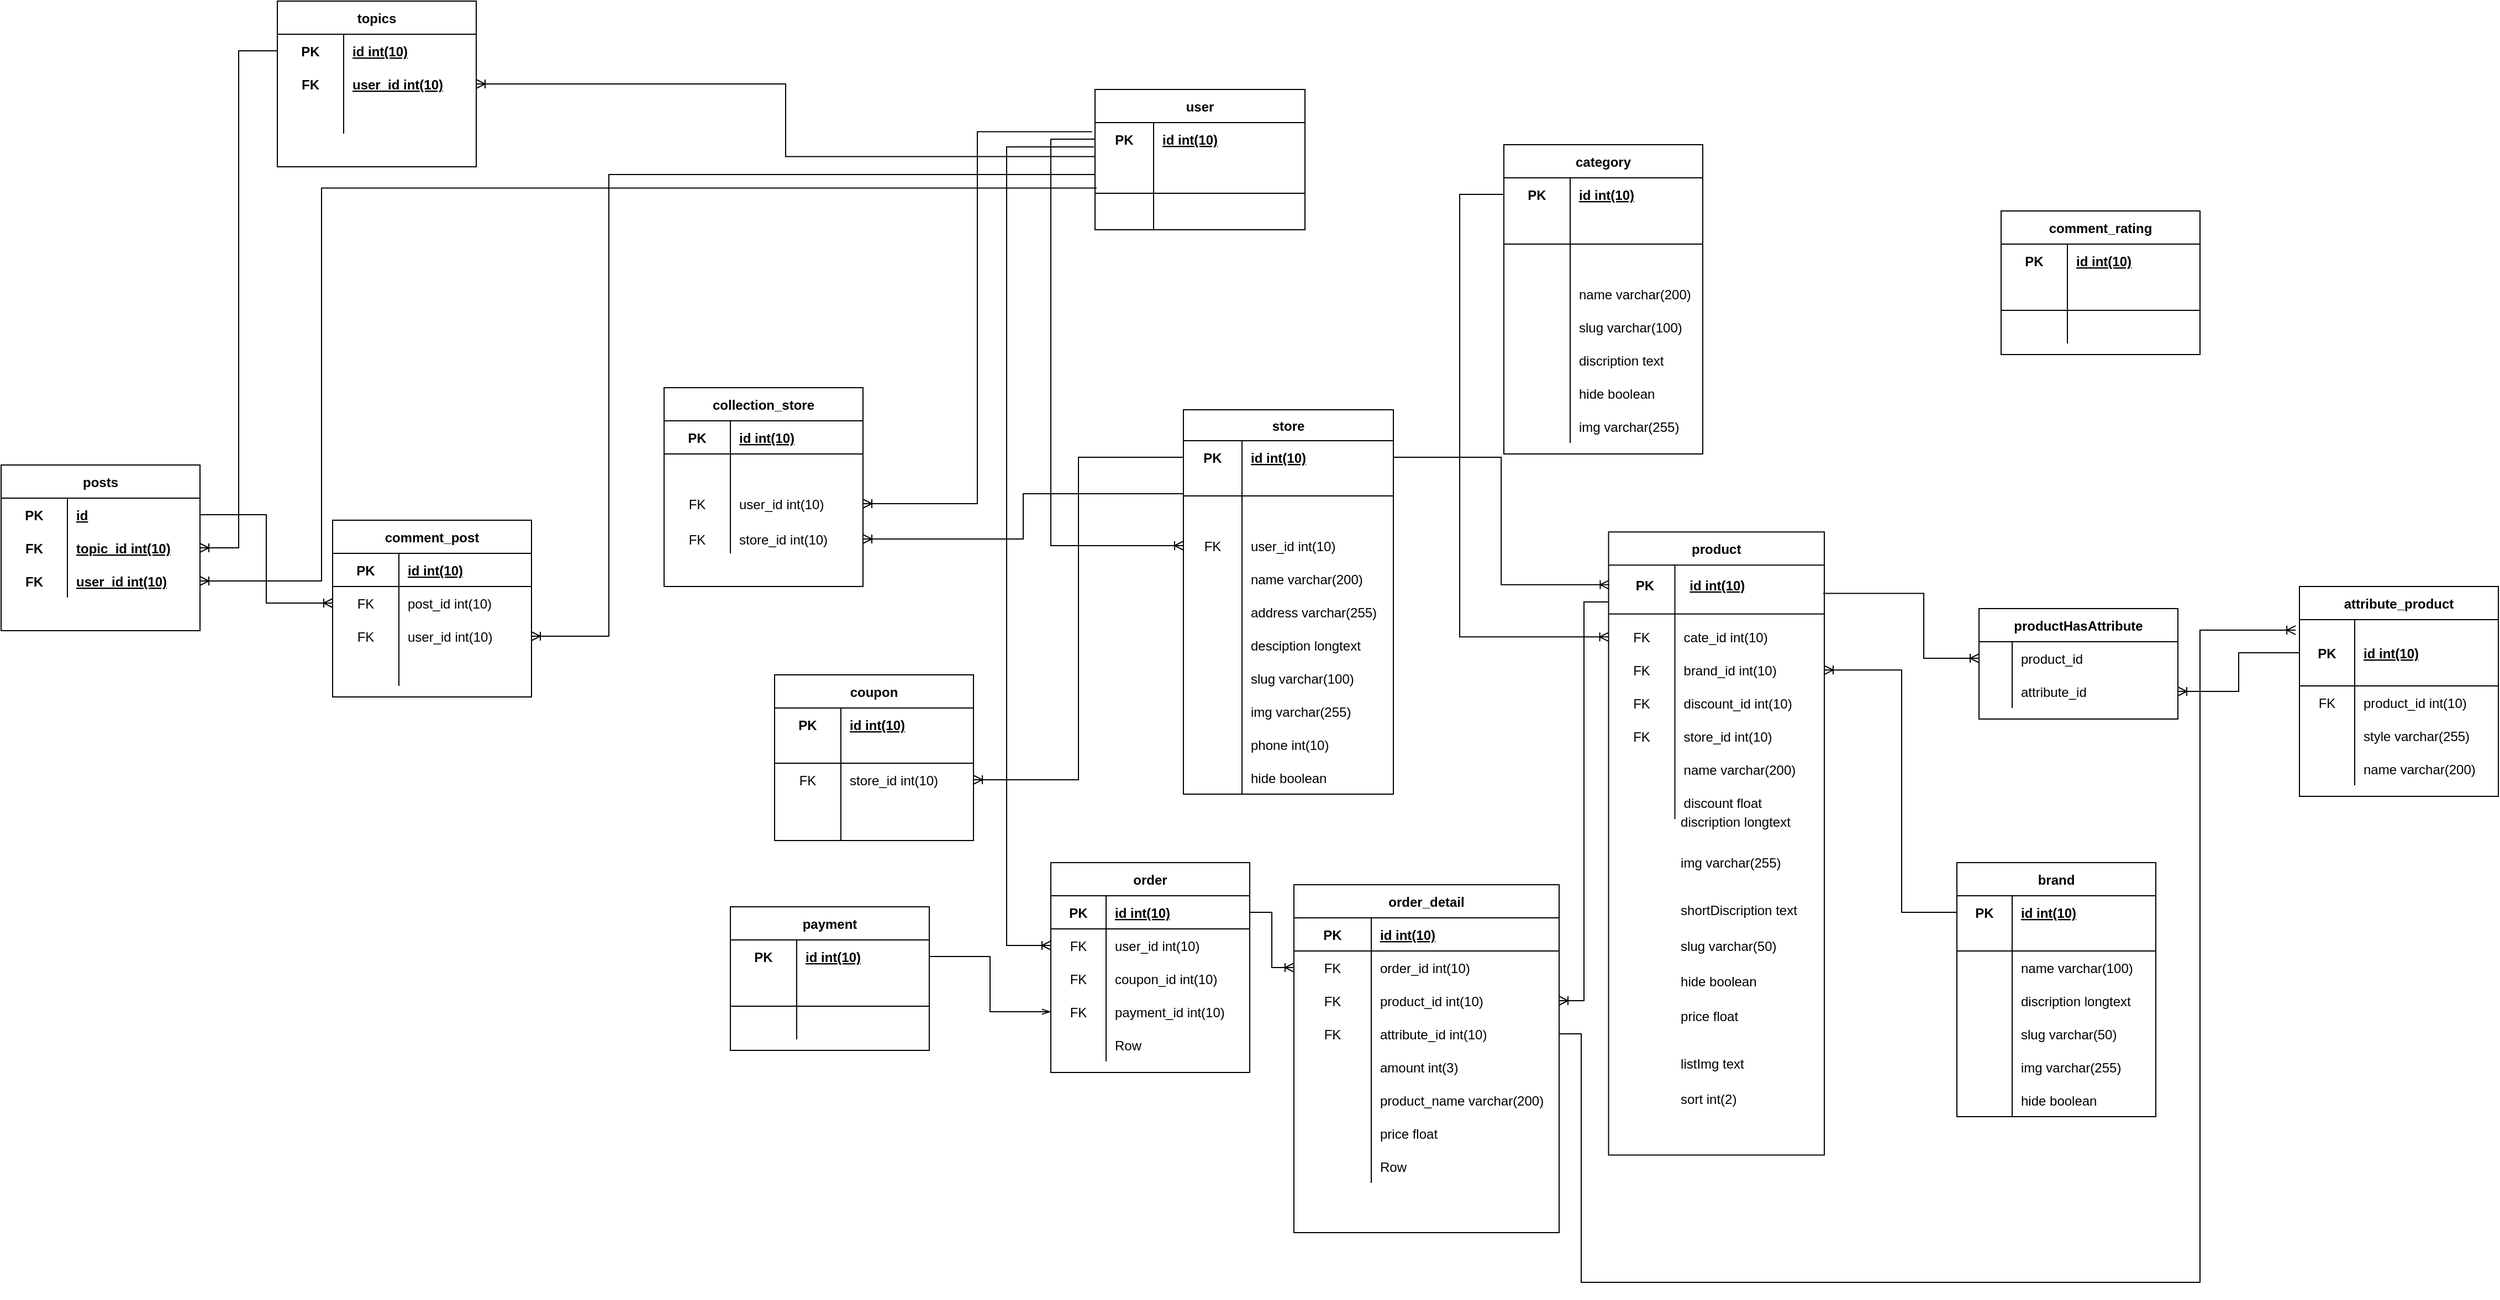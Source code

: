 <mxfile version="15.5.0" type="github"><diagram id="jiMb2q-l5JqN6AEbiNST" name="Page-1"><mxGraphModel dx="3076" dy="1955" grid="1" gridSize="10" guides="1" tooltips="1" connect="1" arrows="1" fold="1" page="1" pageScale="1" pageWidth="827" pageHeight="1169" math="0" shadow="0"><root><mxCell id="0"/><mxCell id="1" parent="0"/><mxCell id="a-fsvlT6-j-il0Ltvuju-41" value="user" style="shape=table;startSize=30;container=1;collapsible=1;childLayout=tableLayout;fixedRows=1;rowLines=0;fontStyle=1;align=center;resizeLast=0;resizeLastRow=1;horizontal=1;autosize=1;" parent="1" vertex="1"><mxGeometry x="70" y="-460" width="190" height="127" as="geometry"><mxRectangle x="80" y="-290" width="60" height="30" as="alternateBounds"/></mxGeometry></mxCell><mxCell id="a-fsvlT6-j-il0Ltvuju-42" value="" style="shape=partialRectangle;collapsible=0;dropTarget=0;pointerEvents=0;fillColor=none;top=0;left=0;bottom=0;right=0;points=[[0,0.5],[1,0.5]];portConstraint=eastwest;" parent="a-fsvlT6-j-il0Ltvuju-41" vertex="1"><mxGeometry y="30" width="190" height="30" as="geometry"/></mxCell><mxCell id="a-fsvlT6-j-il0Ltvuju-43" value="PK" style="shape=partialRectangle;connectable=0;fillColor=none;top=0;left=0;bottom=0;right=0;fontStyle=1;overflow=hidden;" parent="a-fsvlT6-j-il0Ltvuju-42" vertex="1"><mxGeometry width="53" height="30" as="geometry"><mxRectangle width="53" height="30" as="alternateBounds"/></mxGeometry></mxCell><mxCell id="a-fsvlT6-j-il0Ltvuju-44" value="id int(10)" style="shape=partialRectangle;connectable=0;fillColor=none;top=0;left=0;bottom=0;right=0;align=left;spacingLeft=6;fontStyle=5;overflow=hidden;" parent="a-fsvlT6-j-il0Ltvuju-42" vertex="1"><mxGeometry x="53" width="137" height="30" as="geometry"><mxRectangle width="137" height="30" as="alternateBounds"/></mxGeometry></mxCell><mxCell id="a-fsvlT6-j-il0Ltvuju-45" value="" style="shape=partialRectangle;collapsible=0;dropTarget=0;pointerEvents=0;fillColor=none;top=0;left=0;bottom=1;right=0;points=[[0,0.5],[1,0.5]];portConstraint=eastwest;" parent="a-fsvlT6-j-il0Ltvuju-41" vertex="1"><mxGeometry y="60" width="190" height="34" as="geometry"/></mxCell><mxCell id="a-fsvlT6-j-il0Ltvuju-46" value="" style="shape=partialRectangle;connectable=0;fillColor=none;top=0;left=0;bottom=0;right=0;align=left;spacingLeft=6;fontStyle=5;overflow=hidden;" parent="a-fsvlT6-j-il0Ltvuju-45" vertex="1"><mxGeometry width="53" height="34" as="geometry"><mxRectangle width="53" height="34" as="alternateBounds"/></mxGeometry></mxCell><mxCell id="a-fsvlT6-j-il0Ltvuju-47" value="" style="shape=partialRectangle;connectable=0;fillColor=none;top=0;left=0;bottom=0;right=0;align=left;spacingLeft=6;fontStyle=5;overflow=hidden;" parent="a-fsvlT6-j-il0Ltvuju-45" vertex="1"><mxGeometry x="53" width="137" height="34" as="geometry"><mxRectangle width="137" height="34" as="alternateBounds"/></mxGeometry></mxCell><mxCell id="a-fsvlT6-j-il0Ltvuju-48" value="" style="shape=partialRectangle;collapsible=0;dropTarget=0;pointerEvents=0;fillColor=none;top=0;left=0;bottom=0;right=0;points=[[0,0.5],[1,0.5]];portConstraint=eastwest;" parent="a-fsvlT6-j-il0Ltvuju-41" vertex="1"><mxGeometry y="94" width="190" height="33" as="geometry"/></mxCell><mxCell id="a-fsvlT6-j-il0Ltvuju-49" value="" style="shape=partialRectangle;connectable=0;fillColor=none;top=0;left=0;bottom=0;right=0;editable=1;overflow=hidden;" parent="a-fsvlT6-j-il0Ltvuju-48" vertex="1"><mxGeometry width="53" height="33" as="geometry"><mxRectangle width="53" height="33" as="alternateBounds"/></mxGeometry></mxCell><mxCell id="a-fsvlT6-j-il0Ltvuju-50" value="" style="shape=partialRectangle;connectable=0;fillColor=none;top=0;left=0;bottom=0;right=0;align=left;spacingLeft=6;overflow=hidden;" parent="a-fsvlT6-j-il0Ltvuju-48" vertex="1"><mxGeometry x="53" width="137" height="33" as="geometry"><mxRectangle width="137" height="33" as="alternateBounds"/></mxGeometry></mxCell><mxCell id="a-fsvlT6-j-il0Ltvuju-63" value="category" style="shape=table;startSize=30;container=1;collapsible=1;childLayout=tableLayout;fixedRows=1;rowLines=0;fontStyle=1;align=center;resizeLast=1;" parent="1" vertex="1"><mxGeometry x="440" y="-410" width="180" height="280" as="geometry"/></mxCell><mxCell id="a-fsvlT6-j-il0Ltvuju-64" value="" style="shape=partialRectangle;collapsible=0;dropTarget=0;pointerEvents=0;fillColor=none;top=0;left=0;bottom=0;right=0;points=[[0,0.5],[1,0.5]];portConstraint=eastwest;" parent="a-fsvlT6-j-il0Ltvuju-63" vertex="1"><mxGeometry y="30" width="180" height="30" as="geometry"/></mxCell><mxCell id="a-fsvlT6-j-il0Ltvuju-65" value="PK" style="shape=partialRectangle;connectable=0;fillColor=none;top=0;left=0;bottom=0;right=0;fontStyle=1;overflow=hidden;" parent="a-fsvlT6-j-il0Ltvuju-64" vertex="1"><mxGeometry width="60" height="30" as="geometry"><mxRectangle width="60" height="30" as="alternateBounds"/></mxGeometry></mxCell><mxCell id="a-fsvlT6-j-il0Ltvuju-66" value="id int(10)" style="shape=partialRectangle;connectable=0;fillColor=none;top=0;left=0;bottom=0;right=0;align=left;spacingLeft=6;fontStyle=5;overflow=hidden;" parent="a-fsvlT6-j-il0Ltvuju-64" vertex="1"><mxGeometry x="60" width="120" height="30" as="geometry"><mxRectangle width="120" height="30" as="alternateBounds"/></mxGeometry></mxCell><mxCell id="a-fsvlT6-j-il0Ltvuju-67" value="" style="shape=partialRectangle;collapsible=0;dropTarget=0;pointerEvents=0;fillColor=none;top=0;left=0;bottom=1;right=0;points=[[0,0.5],[1,0.5]];portConstraint=eastwest;" parent="a-fsvlT6-j-il0Ltvuju-63" vertex="1"><mxGeometry y="60" width="180" height="30" as="geometry"/></mxCell><mxCell id="a-fsvlT6-j-il0Ltvuju-68" value="" style="shape=partialRectangle;connectable=0;fillColor=none;top=0;left=0;bottom=0;right=0;fontStyle=1;overflow=hidden;" parent="a-fsvlT6-j-il0Ltvuju-67" vertex="1"><mxGeometry width="60" height="30" as="geometry"><mxRectangle width="60" height="30" as="alternateBounds"/></mxGeometry></mxCell><mxCell id="a-fsvlT6-j-il0Ltvuju-69" value="" style="shape=partialRectangle;connectable=0;fillColor=none;top=0;left=0;bottom=0;right=0;align=left;spacingLeft=6;fontStyle=5;overflow=hidden;" parent="a-fsvlT6-j-il0Ltvuju-67" vertex="1"><mxGeometry x="60" width="120" height="30" as="geometry"><mxRectangle width="120" height="30" as="alternateBounds"/></mxGeometry></mxCell><mxCell id="a-fsvlT6-j-il0Ltvuju-70" value="" style="shape=partialRectangle;collapsible=0;dropTarget=0;pointerEvents=0;fillColor=none;top=0;left=0;bottom=0;right=0;points=[[0,0.5],[1,0.5]];portConstraint=eastwest;" parent="a-fsvlT6-j-il0Ltvuju-63" vertex="1"><mxGeometry y="90" width="180" height="30" as="geometry"/></mxCell><mxCell id="a-fsvlT6-j-il0Ltvuju-71" value="" style="shape=partialRectangle;connectable=0;fillColor=none;top=0;left=0;bottom=0;right=0;editable=1;overflow=hidden;" parent="a-fsvlT6-j-il0Ltvuju-70" vertex="1"><mxGeometry width="60" height="30" as="geometry"><mxRectangle width="60" height="30" as="alternateBounds"/></mxGeometry></mxCell><mxCell id="a-fsvlT6-j-il0Ltvuju-72" value="" style="shape=partialRectangle;connectable=0;fillColor=none;top=0;left=0;bottom=0;right=0;align=left;spacingLeft=6;overflow=hidden;" parent="a-fsvlT6-j-il0Ltvuju-70" vertex="1"><mxGeometry x="60" width="120" height="30" as="geometry"><mxRectangle width="120" height="30" as="alternateBounds"/></mxGeometry></mxCell><mxCell id="kT3Ty-V9b4iuh2lgPGM0-79" value="" style="shape=partialRectangle;collapsible=0;dropTarget=0;pointerEvents=0;fillColor=none;top=0;left=0;bottom=0;right=0;points=[[0,0.5],[1,0.5]];portConstraint=eastwest;" parent="a-fsvlT6-j-il0Ltvuju-63" vertex="1"><mxGeometry y="120" width="180" height="30" as="geometry"/></mxCell><mxCell id="kT3Ty-V9b4iuh2lgPGM0-80" value="" style="shape=partialRectangle;connectable=0;fillColor=none;top=0;left=0;bottom=0;right=0;editable=1;overflow=hidden;" parent="kT3Ty-V9b4iuh2lgPGM0-79" vertex="1"><mxGeometry width="60" height="30" as="geometry"><mxRectangle width="60" height="30" as="alternateBounds"/></mxGeometry></mxCell><mxCell id="kT3Ty-V9b4iuh2lgPGM0-81" value="name varchar(200)" style="shape=partialRectangle;connectable=0;fillColor=none;top=0;left=0;bottom=0;right=0;align=left;spacingLeft=6;overflow=hidden;" parent="kT3Ty-V9b4iuh2lgPGM0-79" vertex="1"><mxGeometry x="60" width="120" height="30" as="geometry"><mxRectangle width="120" height="30" as="alternateBounds"/></mxGeometry></mxCell><mxCell id="kT3Ty-V9b4iuh2lgPGM0-87" value="" style="shape=partialRectangle;collapsible=0;dropTarget=0;pointerEvents=0;fillColor=none;top=0;left=0;bottom=0;right=0;points=[[0,0.5],[1,0.5]];portConstraint=eastwest;" parent="a-fsvlT6-j-il0Ltvuju-63" vertex="1"><mxGeometry y="150" width="180" height="30" as="geometry"/></mxCell><mxCell id="kT3Ty-V9b4iuh2lgPGM0-88" value="" style="shape=partialRectangle;connectable=0;fillColor=none;top=0;left=0;bottom=0;right=0;editable=1;overflow=hidden;" parent="kT3Ty-V9b4iuh2lgPGM0-87" vertex="1"><mxGeometry width="60" height="30" as="geometry"><mxRectangle width="60" height="30" as="alternateBounds"/></mxGeometry></mxCell><mxCell id="kT3Ty-V9b4iuh2lgPGM0-89" value="slug varchar(100)" style="shape=partialRectangle;connectable=0;fillColor=none;top=0;left=0;bottom=0;right=0;align=left;spacingLeft=6;overflow=hidden;" parent="kT3Ty-V9b4iuh2lgPGM0-87" vertex="1"><mxGeometry x="60" width="120" height="30" as="geometry"><mxRectangle width="120" height="30" as="alternateBounds"/></mxGeometry></mxCell><mxCell id="kT3Ty-V9b4iuh2lgPGM0-91" value="" style="shape=partialRectangle;collapsible=0;dropTarget=0;pointerEvents=0;fillColor=none;top=0;left=0;bottom=0;right=0;points=[[0,0.5],[1,0.5]];portConstraint=eastwest;" parent="a-fsvlT6-j-il0Ltvuju-63" vertex="1"><mxGeometry y="180" width="180" height="30" as="geometry"/></mxCell><mxCell id="kT3Ty-V9b4iuh2lgPGM0-92" value="" style="shape=partialRectangle;connectable=0;fillColor=none;top=0;left=0;bottom=0;right=0;editable=1;overflow=hidden;" parent="kT3Ty-V9b4iuh2lgPGM0-91" vertex="1"><mxGeometry width="60" height="30" as="geometry"><mxRectangle width="60" height="30" as="alternateBounds"/></mxGeometry></mxCell><mxCell id="kT3Ty-V9b4iuh2lgPGM0-93" value="discription text" style="shape=partialRectangle;connectable=0;fillColor=none;top=0;left=0;bottom=0;right=0;align=left;spacingLeft=6;overflow=hidden;" parent="kT3Ty-V9b4iuh2lgPGM0-91" vertex="1"><mxGeometry x="60" width="120" height="30" as="geometry"><mxRectangle width="120" height="30" as="alternateBounds"/></mxGeometry></mxCell><mxCell id="kT3Ty-V9b4iuh2lgPGM0-95" value="" style="shape=partialRectangle;collapsible=0;dropTarget=0;pointerEvents=0;fillColor=none;top=0;left=0;bottom=0;right=0;points=[[0,0.5],[1,0.5]];portConstraint=eastwest;" parent="a-fsvlT6-j-il0Ltvuju-63" vertex="1"><mxGeometry y="210" width="180" height="30" as="geometry"/></mxCell><mxCell id="kT3Ty-V9b4iuh2lgPGM0-96" value="" style="shape=partialRectangle;connectable=0;fillColor=none;top=0;left=0;bottom=0;right=0;editable=1;overflow=hidden;" parent="kT3Ty-V9b4iuh2lgPGM0-95" vertex="1"><mxGeometry width="60" height="30" as="geometry"><mxRectangle width="60" height="30" as="alternateBounds"/></mxGeometry></mxCell><mxCell id="kT3Ty-V9b4iuh2lgPGM0-97" value="hide boolean" style="shape=partialRectangle;connectable=0;fillColor=none;top=0;left=0;bottom=0;right=0;align=left;spacingLeft=6;overflow=hidden;" parent="kT3Ty-V9b4iuh2lgPGM0-95" vertex="1"><mxGeometry x="60" width="120" height="30" as="geometry"><mxRectangle width="120" height="30" as="alternateBounds"/></mxGeometry></mxCell><mxCell id="kT3Ty-V9b4iuh2lgPGM0-99" value="" style="shape=partialRectangle;collapsible=0;dropTarget=0;pointerEvents=0;fillColor=none;top=0;left=0;bottom=0;right=0;points=[[0,0.5],[1,0.5]];portConstraint=eastwest;" parent="a-fsvlT6-j-il0Ltvuju-63" vertex="1"><mxGeometry y="240" width="180" height="30" as="geometry"/></mxCell><mxCell id="kT3Ty-V9b4iuh2lgPGM0-100" value="" style="shape=partialRectangle;connectable=0;fillColor=none;top=0;left=0;bottom=0;right=0;editable=1;overflow=hidden;" parent="kT3Ty-V9b4iuh2lgPGM0-99" vertex="1"><mxGeometry width="60" height="30" as="geometry"><mxRectangle width="60" height="30" as="alternateBounds"/></mxGeometry></mxCell><mxCell id="kT3Ty-V9b4iuh2lgPGM0-101" value="img varchar(255)" style="shape=partialRectangle;connectable=0;fillColor=none;top=0;left=0;bottom=0;right=0;align=left;spacingLeft=6;overflow=hidden;" parent="kT3Ty-V9b4iuh2lgPGM0-99" vertex="1"><mxGeometry x="60" width="120" height="30" as="geometry"><mxRectangle width="120" height="30" as="alternateBounds"/></mxGeometry></mxCell><mxCell id="a-fsvlT6-j-il0Ltvuju-73" value="brand" style="shape=table;startSize=30;container=1;collapsible=1;childLayout=tableLayout;fixedRows=1;rowLines=0;fontStyle=1;align=center;resizeLast=1;" parent="1" vertex="1"><mxGeometry x="850" y="240" width="180" height="230" as="geometry"/></mxCell><mxCell id="a-fsvlT6-j-il0Ltvuju-74" value="" style="shape=partialRectangle;collapsible=0;dropTarget=0;pointerEvents=0;fillColor=none;top=0;left=0;bottom=0;right=0;points=[[0,0.5],[1,0.5]];portConstraint=eastwest;" parent="a-fsvlT6-j-il0Ltvuju-73" vertex="1"><mxGeometry y="30" width="180" height="30" as="geometry"/></mxCell><mxCell id="a-fsvlT6-j-il0Ltvuju-75" value="PK" style="shape=partialRectangle;connectable=0;fillColor=none;top=0;left=0;bottom=0;right=0;fontStyle=1;overflow=hidden;" parent="a-fsvlT6-j-il0Ltvuju-74" vertex="1"><mxGeometry width="50" height="30" as="geometry"><mxRectangle width="50" height="30" as="alternateBounds"/></mxGeometry></mxCell><mxCell id="a-fsvlT6-j-il0Ltvuju-76" value="id int(10)" style="shape=partialRectangle;connectable=0;fillColor=none;top=0;left=0;bottom=0;right=0;align=left;spacingLeft=6;fontStyle=5;overflow=hidden;" parent="a-fsvlT6-j-il0Ltvuju-74" vertex="1"><mxGeometry x="50" width="130" height="30" as="geometry"><mxRectangle width="130" height="30" as="alternateBounds"/></mxGeometry></mxCell><mxCell id="a-fsvlT6-j-il0Ltvuju-77" value="" style="shape=partialRectangle;collapsible=0;dropTarget=0;pointerEvents=0;fillColor=none;top=0;left=0;bottom=1;right=0;points=[[0,0.5],[1,0.5]];portConstraint=eastwest;" parent="a-fsvlT6-j-il0Ltvuju-73" vertex="1"><mxGeometry y="60" width="180" height="20" as="geometry"/></mxCell><mxCell id="a-fsvlT6-j-il0Ltvuju-78" value="" style="shape=partialRectangle;connectable=0;fillColor=none;top=0;left=0;bottom=0;right=0;fontStyle=1;overflow=hidden;" parent="a-fsvlT6-j-il0Ltvuju-77" vertex="1"><mxGeometry width="50" height="20" as="geometry"><mxRectangle width="50" height="20" as="alternateBounds"/></mxGeometry></mxCell><mxCell id="a-fsvlT6-j-il0Ltvuju-79" value="" style="shape=partialRectangle;connectable=0;fillColor=none;top=0;left=0;bottom=0;right=0;align=left;spacingLeft=6;fontStyle=5;overflow=hidden;" parent="a-fsvlT6-j-il0Ltvuju-77" vertex="1"><mxGeometry x="50" width="130" height="20" as="geometry"><mxRectangle width="130" height="20" as="alternateBounds"/></mxGeometry></mxCell><mxCell id="kT3Ty-V9b4iuh2lgPGM0-35" value="" style="shape=partialRectangle;collapsible=0;dropTarget=0;pointerEvents=0;fillColor=none;top=0;left=0;bottom=0;right=0;points=[[0,0.5],[1,0.5]];portConstraint=eastwest;" parent="a-fsvlT6-j-il0Ltvuju-73" vertex="1"><mxGeometry y="80" width="180" height="30" as="geometry"/></mxCell><mxCell id="kT3Ty-V9b4iuh2lgPGM0-36" value="" style="shape=partialRectangle;connectable=0;fillColor=none;top=0;left=0;bottom=0;right=0;editable=1;overflow=hidden;" parent="kT3Ty-V9b4iuh2lgPGM0-35" vertex="1"><mxGeometry width="50" height="30" as="geometry"><mxRectangle width="50" height="30" as="alternateBounds"/></mxGeometry></mxCell><mxCell id="kT3Ty-V9b4iuh2lgPGM0-37" value="name varchar(100)" style="shape=partialRectangle;connectable=0;fillColor=none;top=0;left=0;bottom=0;right=0;align=left;spacingLeft=6;overflow=hidden;" parent="kT3Ty-V9b4iuh2lgPGM0-35" vertex="1"><mxGeometry x="50" width="130" height="30" as="geometry"><mxRectangle width="130" height="30" as="alternateBounds"/></mxGeometry></mxCell><mxCell id="kT3Ty-V9b4iuh2lgPGM0-39" value="" style="shape=partialRectangle;collapsible=0;dropTarget=0;pointerEvents=0;fillColor=none;top=0;left=0;bottom=0;right=0;points=[[0,0.5],[1,0.5]];portConstraint=eastwest;" parent="a-fsvlT6-j-il0Ltvuju-73" vertex="1"><mxGeometry y="110" width="180" height="30" as="geometry"/></mxCell><mxCell id="kT3Ty-V9b4iuh2lgPGM0-40" value="" style="shape=partialRectangle;connectable=0;fillColor=none;top=0;left=0;bottom=0;right=0;editable=1;overflow=hidden;" parent="kT3Ty-V9b4iuh2lgPGM0-39" vertex="1"><mxGeometry width="50" height="30" as="geometry"><mxRectangle width="50" height="30" as="alternateBounds"/></mxGeometry></mxCell><mxCell id="kT3Ty-V9b4iuh2lgPGM0-41" value="discription longtext" style="shape=partialRectangle;connectable=0;fillColor=none;top=0;left=0;bottom=0;right=0;align=left;spacingLeft=6;overflow=hidden;" parent="kT3Ty-V9b4iuh2lgPGM0-39" vertex="1"><mxGeometry x="50" width="130" height="30" as="geometry"><mxRectangle width="130" height="30" as="alternateBounds"/></mxGeometry></mxCell><mxCell id="kT3Ty-V9b4iuh2lgPGM0-44" value="" style="shape=partialRectangle;collapsible=0;dropTarget=0;pointerEvents=0;fillColor=none;top=0;left=0;bottom=0;right=0;points=[[0,0.5],[1,0.5]];portConstraint=eastwest;" parent="a-fsvlT6-j-il0Ltvuju-73" vertex="1"><mxGeometry y="140" width="180" height="30" as="geometry"/></mxCell><mxCell id="kT3Ty-V9b4iuh2lgPGM0-45" value="" style="shape=partialRectangle;connectable=0;fillColor=none;top=0;left=0;bottom=0;right=0;editable=1;overflow=hidden;" parent="kT3Ty-V9b4iuh2lgPGM0-44" vertex="1"><mxGeometry width="50" height="30" as="geometry"><mxRectangle width="50" height="30" as="alternateBounds"/></mxGeometry></mxCell><mxCell id="kT3Ty-V9b4iuh2lgPGM0-46" value="slug varchar(50)" style="shape=partialRectangle;connectable=0;fillColor=none;top=0;left=0;bottom=0;right=0;align=left;spacingLeft=6;overflow=hidden;" parent="kT3Ty-V9b4iuh2lgPGM0-44" vertex="1"><mxGeometry x="50" width="130" height="30" as="geometry"><mxRectangle width="130" height="30" as="alternateBounds"/></mxGeometry></mxCell><mxCell id="kT3Ty-V9b4iuh2lgPGM0-48" value="" style="shape=partialRectangle;collapsible=0;dropTarget=0;pointerEvents=0;fillColor=none;top=0;left=0;bottom=0;right=0;points=[[0,0.5],[1,0.5]];portConstraint=eastwest;" parent="a-fsvlT6-j-il0Ltvuju-73" vertex="1"><mxGeometry y="170" width="180" height="30" as="geometry"/></mxCell><mxCell id="kT3Ty-V9b4iuh2lgPGM0-49" value="" style="shape=partialRectangle;connectable=0;fillColor=none;top=0;left=0;bottom=0;right=0;editable=1;overflow=hidden;" parent="kT3Ty-V9b4iuh2lgPGM0-48" vertex="1"><mxGeometry width="50" height="30" as="geometry"><mxRectangle width="50" height="30" as="alternateBounds"/></mxGeometry></mxCell><mxCell id="kT3Ty-V9b4iuh2lgPGM0-50" value="img varchar(255)" style="shape=partialRectangle;connectable=0;fillColor=none;top=0;left=0;bottom=0;right=0;align=left;spacingLeft=6;overflow=hidden;" parent="kT3Ty-V9b4iuh2lgPGM0-48" vertex="1"><mxGeometry x="50" width="130" height="30" as="geometry"><mxRectangle width="130" height="30" as="alternateBounds"/></mxGeometry></mxCell><mxCell id="kT3Ty-V9b4iuh2lgPGM0-52" value="" style="shape=partialRectangle;collapsible=0;dropTarget=0;pointerEvents=0;fillColor=none;top=0;left=0;bottom=0;right=0;points=[[0,0.5],[1,0.5]];portConstraint=eastwest;" parent="a-fsvlT6-j-il0Ltvuju-73" vertex="1"><mxGeometry y="200" width="180" height="30" as="geometry"/></mxCell><mxCell id="kT3Ty-V9b4iuh2lgPGM0-53" value="" style="shape=partialRectangle;connectable=0;fillColor=none;top=0;left=0;bottom=0;right=0;editable=1;overflow=hidden;" parent="kT3Ty-V9b4iuh2lgPGM0-52" vertex="1"><mxGeometry width="50" height="30" as="geometry"><mxRectangle width="50" height="30" as="alternateBounds"/></mxGeometry></mxCell><mxCell id="kT3Ty-V9b4iuh2lgPGM0-54" value="hide boolean" style="shape=partialRectangle;connectable=0;fillColor=none;top=0;left=0;bottom=0;right=0;align=left;spacingLeft=6;overflow=hidden;" parent="kT3Ty-V9b4iuh2lgPGM0-52" vertex="1"><mxGeometry x="50" width="130" height="30" as="geometry"><mxRectangle width="130" height="30" as="alternateBounds"/></mxGeometry></mxCell><mxCell id="a-fsvlT6-j-il0Ltvuju-95" value="" style="fontSize=12;html=1;endArrow=ERoneToMany;entryX=1;entryY=0.5;entryDx=0;entryDy=0;edgeStyle=elbowEdgeStyle;rounded=0;exitX=0;exitY=0.5;exitDx=0;exitDy=0;" parent="1" source="a-fsvlT6-j-il0Ltvuju-74" target="YshMBwrhei32ZWPvUTgD-2" edge="1"><mxGeometry width="100" height="100" relative="1" as="geometry"><mxPoint x="900" y="265" as="sourcePoint"/><mxPoint x="490" y="-160" as="targetPoint"/><Array as="points"><mxPoint x="800" y="220"/></Array></mxGeometry></mxCell><mxCell id="a-fsvlT6-j-il0Ltvuju-99" value="" style="fontSize=12;html=1;endArrow=ERoneToMany;entryX=0;entryY=0.5;entryDx=0;entryDy=0;edgeStyle=elbowEdgeStyle;exitX=0;exitY=0.5;exitDx=0;exitDy=0;rounded=0;" parent="1" source="a-fsvlT6-j-il0Ltvuju-64" target="YshMBwrhei32ZWPvUTgD-6" edge="1"><mxGeometry width="100" height="100" relative="1" as="geometry"><mxPoint x="300" y="-180" as="sourcePoint"/><mxPoint x="480" y="15" as="targetPoint"/><Array as="points"><mxPoint x="400" y="-120"/></Array></mxGeometry></mxCell><mxCell id="a-fsvlT6-j-il0Ltvuju-104" value="comment_rating" style="shape=table;startSize=30;container=1;collapsible=1;childLayout=tableLayout;fixedRows=1;rowLines=0;fontStyle=1;align=center;resizeLast=1;" parent="1" vertex="1"><mxGeometry x="890" y="-350" width="180" height="130" as="geometry"/></mxCell><mxCell id="a-fsvlT6-j-il0Ltvuju-105" value="" style="shape=partialRectangle;collapsible=0;dropTarget=0;pointerEvents=0;fillColor=none;top=0;left=0;bottom=0;right=0;points=[[0,0.5],[1,0.5]];portConstraint=eastwest;" parent="a-fsvlT6-j-il0Ltvuju-104" vertex="1"><mxGeometry y="30" width="180" height="30" as="geometry"/></mxCell><mxCell id="a-fsvlT6-j-il0Ltvuju-106" value="PK" style="shape=partialRectangle;connectable=0;fillColor=none;top=0;left=0;bottom=0;right=0;fontStyle=1;overflow=hidden;" parent="a-fsvlT6-j-il0Ltvuju-105" vertex="1"><mxGeometry width="60" height="30" as="geometry"><mxRectangle width="60" height="30" as="alternateBounds"/></mxGeometry></mxCell><mxCell id="a-fsvlT6-j-il0Ltvuju-107" value="id int(10)" style="shape=partialRectangle;connectable=0;fillColor=none;top=0;left=0;bottom=0;right=0;align=left;spacingLeft=6;fontStyle=5;overflow=hidden;" parent="a-fsvlT6-j-il0Ltvuju-105" vertex="1"><mxGeometry x="60" width="120" height="30" as="geometry"><mxRectangle width="120" height="30" as="alternateBounds"/></mxGeometry></mxCell><mxCell id="a-fsvlT6-j-il0Ltvuju-108" value="" style="shape=partialRectangle;collapsible=0;dropTarget=0;pointerEvents=0;fillColor=none;top=0;left=0;bottom=1;right=0;points=[[0,0.5],[1,0.5]];portConstraint=eastwest;" parent="a-fsvlT6-j-il0Ltvuju-104" vertex="1"><mxGeometry y="60" width="180" height="30" as="geometry"/></mxCell><mxCell id="a-fsvlT6-j-il0Ltvuju-109" value="" style="shape=partialRectangle;connectable=0;fillColor=none;top=0;left=0;bottom=0;right=0;fontStyle=1;overflow=hidden;" parent="a-fsvlT6-j-il0Ltvuju-108" vertex="1"><mxGeometry width="60" height="30" as="geometry"><mxRectangle width="60" height="30" as="alternateBounds"/></mxGeometry></mxCell><mxCell id="a-fsvlT6-j-il0Ltvuju-110" value="" style="shape=partialRectangle;connectable=0;fillColor=none;top=0;left=0;bottom=0;right=0;align=left;spacingLeft=6;fontStyle=5;overflow=hidden;" parent="a-fsvlT6-j-il0Ltvuju-108" vertex="1"><mxGeometry x="60" width="120" height="30" as="geometry"><mxRectangle width="120" height="30" as="alternateBounds"/></mxGeometry></mxCell><mxCell id="a-fsvlT6-j-il0Ltvuju-111" value="" style="shape=partialRectangle;collapsible=0;dropTarget=0;pointerEvents=0;fillColor=none;top=0;left=0;bottom=0;right=0;points=[[0,0.5],[1,0.5]];portConstraint=eastwest;" parent="a-fsvlT6-j-il0Ltvuju-104" vertex="1"><mxGeometry y="90" width="180" height="30" as="geometry"/></mxCell><mxCell id="a-fsvlT6-j-il0Ltvuju-112" value="" style="shape=partialRectangle;connectable=0;fillColor=none;top=0;left=0;bottom=0;right=0;editable=1;overflow=hidden;" parent="a-fsvlT6-j-il0Ltvuju-111" vertex="1"><mxGeometry width="60" height="30" as="geometry"><mxRectangle width="60" height="30" as="alternateBounds"/></mxGeometry></mxCell><mxCell id="a-fsvlT6-j-il0Ltvuju-113" value="" style="shape=partialRectangle;connectable=0;fillColor=none;top=0;left=0;bottom=0;right=0;align=left;spacingLeft=6;overflow=hidden;" parent="a-fsvlT6-j-il0Ltvuju-111" vertex="1"><mxGeometry x="60" width="120" height="30" as="geometry"><mxRectangle width="120" height="30" as="alternateBounds"/></mxGeometry></mxCell><mxCell id="a-fsvlT6-j-il0Ltvuju-114" value="coupon" style="shape=table;startSize=30;container=1;collapsible=1;childLayout=tableLayout;fixedRows=1;rowLines=0;fontStyle=1;align=center;resizeLast=1;" parent="1" vertex="1"><mxGeometry x="-220" y="70" width="180" height="150" as="geometry"/></mxCell><mxCell id="a-fsvlT6-j-il0Ltvuju-115" value="" style="shape=partialRectangle;collapsible=0;dropTarget=0;pointerEvents=0;fillColor=none;top=0;left=0;bottom=0;right=0;points=[[0,0.5],[1,0.5]];portConstraint=eastwest;" parent="a-fsvlT6-j-il0Ltvuju-114" vertex="1"><mxGeometry y="30" width="180" height="30" as="geometry"/></mxCell><mxCell id="a-fsvlT6-j-il0Ltvuju-116" value="PK" style="shape=partialRectangle;connectable=0;fillColor=none;top=0;left=0;bottom=0;right=0;fontStyle=1;overflow=hidden;" parent="a-fsvlT6-j-il0Ltvuju-115" vertex="1"><mxGeometry width="60" height="30" as="geometry"><mxRectangle width="60" height="30" as="alternateBounds"/></mxGeometry></mxCell><mxCell id="a-fsvlT6-j-il0Ltvuju-117" value="id int(10)" style="shape=partialRectangle;connectable=0;fillColor=none;top=0;left=0;bottom=0;right=0;align=left;spacingLeft=6;fontStyle=5;overflow=hidden;" parent="a-fsvlT6-j-il0Ltvuju-115" vertex="1"><mxGeometry x="60" width="120" height="30" as="geometry"><mxRectangle width="120" height="30" as="alternateBounds"/></mxGeometry></mxCell><mxCell id="a-fsvlT6-j-il0Ltvuju-118" value="" style="shape=partialRectangle;collapsible=0;dropTarget=0;pointerEvents=0;fillColor=none;top=0;left=0;bottom=1;right=0;points=[[0,0.5],[1,0.5]];portConstraint=eastwest;" parent="a-fsvlT6-j-il0Ltvuju-114" vertex="1"><mxGeometry y="60" width="180" height="20" as="geometry"/></mxCell><mxCell id="a-fsvlT6-j-il0Ltvuju-119" value="" style="shape=partialRectangle;connectable=0;fillColor=none;top=0;left=0;bottom=0;right=0;fontStyle=1;overflow=hidden;" parent="a-fsvlT6-j-il0Ltvuju-118" vertex="1"><mxGeometry width="60" height="20" as="geometry"><mxRectangle width="60" height="30" as="alternateBounds"/></mxGeometry></mxCell><mxCell id="a-fsvlT6-j-il0Ltvuju-120" value="" style="shape=partialRectangle;connectable=0;fillColor=none;top=0;left=0;bottom=0;right=0;align=left;spacingLeft=6;fontStyle=5;overflow=hidden;" parent="a-fsvlT6-j-il0Ltvuju-118" vertex="1"><mxGeometry x="60" width="120" height="20" as="geometry"><mxRectangle width="120" height="30" as="alternateBounds"/></mxGeometry></mxCell><mxCell id="YshMBwrhei32ZWPvUTgD-30" value="" style="shape=partialRectangle;collapsible=0;dropTarget=0;pointerEvents=0;fillColor=none;top=0;left=0;bottom=0;right=0;points=[[0,0.5],[1,0.5]];portConstraint=eastwest;" parent="a-fsvlT6-j-il0Ltvuju-114" vertex="1"><mxGeometry y="80" width="180" height="30" as="geometry"/></mxCell><mxCell id="YshMBwrhei32ZWPvUTgD-31" value="FK" style="shape=partialRectangle;connectable=0;fillColor=none;top=0;left=0;bottom=0;right=0;fontStyle=0;overflow=hidden;" parent="YshMBwrhei32ZWPvUTgD-30" vertex="1"><mxGeometry width="60" height="30" as="geometry"/></mxCell><mxCell id="YshMBwrhei32ZWPvUTgD-32" value="store_id int(10)" style="shape=partialRectangle;connectable=0;fillColor=none;top=0;left=0;bottom=0;right=0;align=left;spacingLeft=6;fontStyle=0;overflow=hidden;" parent="YshMBwrhei32ZWPvUTgD-30" vertex="1"><mxGeometry x="60" width="120" height="30" as="geometry"/></mxCell><mxCell id="a-fsvlT6-j-il0Ltvuju-121" value="" style="shape=partialRectangle;collapsible=0;dropTarget=0;pointerEvents=0;fillColor=none;top=0;left=0;bottom=0;right=0;points=[[0,0.5],[1,0.5]];portConstraint=eastwest;" parent="a-fsvlT6-j-il0Ltvuju-114" vertex="1"><mxGeometry y="110" width="180" height="30" as="geometry"/></mxCell><mxCell id="a-fsvlT6-j-il0Ltvuju-122" value="" style="shape=partialRectangle;connectable=0;fillColor=none;top=0;left=0;bottom=0;right=0;editable=1;overflow=hidden;" parent="a-fsvlT6-j-il0Ltvuju-121" vertex="1"><mxGeometry width="60" height="30" as="geometry"><mxRectangle width="60" height="30" as="alternateBounds"/></mxGeometry></mxCell><mxCell id="a-fsvlT6-j-il0Ltvuju-123" value="" style="shape=partialRectangle;connectable=0;fillColor=none;top=0;left=0;bottom=0;right=0;align=left;spacingLeft=6;overflow=hidden;" parent="a-fsvlT6-j-il0Ltvuju-121" vertex="1"><mxGeometry x="60" width="120" height="30" as="geometry"><mxRectangle width="120" height="30" as="alternateBounds"/></mxGeometry></mxCell><mxCell id="a-fsvlT6-j-il0Ltvuju-154" value="" style="group" parent="1" vertex="1" connectable="0"><mxGeometry x="530" y="-70" width="210" height="705" as="geometry"/></mxCell><mxCell id="a-fsvlT6-j-il0Ltvuju-84" value="product" style="shape=table;startSize=30;container=1;collapsible=1;childLayout=tableLayout;fixedRows=1;rowLines=0;fontStyle=1;align=center;resizeLast=1;" parent="a-fsvlT6-j-il0Ltvuju-154" vertex="1"><mxGeometry x="4.77" y="10.682" width="195.23" height="564.091" as="geometry"/></mxCell><mxCell id="a-fsvlT6-j-il0Ltvuju-85" value="" style="shape=partialRectangle;collapsible=0;dropTarget=0;pointerEvents=0;fillColor=none;top=0;left=0;bottom=0;right=0;points=[[0,0.5],[1,0.5]];portConstraint=eastwest;" parent="a-fsvlT6-j-il0Ltvuju-84" vertex="1"><mxGeometry y="30" width="195.23" height="30" as="geometry"/></mxCell><mxCell id="a-fsvlT6-j-il0Ltvuju-86" value="" style="shape=partialRectangle;connectable=0;fillColor=none;top=0;left=0;bottom=0;right=0;fontStyle=1;overflow=hidden;" parent="a-fsvlT6-j-il0Ltvuju-85" vertex="1"><mxGeometry width="60" height="30" as="geometry"><mxRectangle width="60" height="30" as="alternateBounds"/></mxGeometry></mxCell><mxCell id="a-fsvlT6-j-il0Ltvuju-87" value="" style="shape=partialRectangle;connectable=0;fillColor=none;top=0;left=0;bottom=0;right=0;align=left;spacingLeft=6;fontStyle=5;overflow=hidden;" parent="a-fsvlT6-j-il0Ltvuju-85" vertex="1"><mxGeometry x="60" width="135.23" height="30" as="geometry"><mxRectangle width="135.23" height="30" as="alternateBounds"/></mxGeometry></mxCell><mxCell id="a-fsvlT6-j-il0Ltvuju-88" value="" style="shape=partialRectangle;collapsible=0;dropTarget=0;pointerEvents=0;fillColor=none;top=0;left=0;bottom=0;right=0;points=[[0,0.5],[1,0.5]];portConstraint=eastwest;" parent="a-fsvlT6-j-il0Ltvuju-84" vertex="1"><mxGeometry y="60" width="195.23" height="20" as="geometry"/></mxCell><mxCell id="a-fsvlT6-j-il0Ltvuju-89" value="" style="shape=partialRectangle;connectable=0;fillColor=none;top=0;left=0;bottom=0;right=0;fontStyle=1;overflow=hidden;" parent="a-fsvlT6-j-il0Ltvuju-88" vertex="1"><mxGeometry width="60" height="20" as="geometry"><mxRectangle width="60" height="20" as="alternateBounds"/></mxGeometry></mxCell><mxCell id="a-fsvlT6-j-il0Ltvuju-90" value="" style="shape=partialRectangle;connectable=0;fillColor=none;top=0;left=0;bottom=0;right=0;align=left;spacingLeft=6;fontStyle=5;overflow=hidden;" parent="a-fsvlT6-j-il0Ltvuju-88" vertex="1"><mxGeometry x="60" width="135.23" height="20" as="geometry"><mxRectangle width="135.23" height="20" as="alternateBounds"/></mxGeometry></mxCell><mxCell id="YshMBwrhei32ZWPvUTgD-6" value="" style="shape=partialRectangle;collapsible=0;dropTarget=0;pointerEvents=0;fillColor=none;top=0;left=0;bottom=0;right=0;points=[[0,0.5],[1,0.5]];portConstraint=eastwest;" parent="a-fsvlT6-j-il0Ltvuju-84" vertex="1"><mxGeometry y="80" width="195.23" height="30" as="geometry"/></mxCell><mxCell id="YshMBwrhei32ZWPvUTgD-7" value="FK" style="shape=partialRectangle;connectable=0;fillColor=none;top=0;left=0;bottom=0;right=0;fontStyle=0;overflow=hidden;" parent="YshMBwrhei32ZWPvUTgD-6" vertex="1"><mxGeometry width="60" height="30" as="geometry"><mxRectangle width="60" height="30" as="alternateBounds"/></mxGeometry></mxCell><mxCell id="YshMBwrhei32ZWPvUTgD-8" value="cate_id int(10)" style="shape=partialRectangle;connectable=0;fillColor=none;top=0;left=0;bottom=0;right=0;align=left;spacingLeft=6;fontStyle=0;overflow=hidden;" parent="YshMBwrhei32ZWPvUTgD-6" vertex="1"><mxGeometry x="60" width="135.23" height="30" as="geometry"><mxRectangle width="135.23" height="30" as="alternateBounds"/></mxGeometry></mxCell><mxCell id="YshMBwrhei32ZWPvUTgD-2" value="" style="shape=partialRectangle;collapsible=0;dropTarget=0;pointerEvents=0;fillColor=none;top=0;left=0;bottom=0;right=0;points=[[0,0.5],[1,0.5]];portConstraint=eastwest;" parent="a-fsvlT6-j-il0Ltvuju-84" vertex="1"><mxGeometry y="110" width="195.23" height="30" as="geometry"/></mxCell><mxCell id="YshMBwrhei32ZWPvUTgD-3" value="FK" style="shape=partialRectangle;connectable=0;fillColor=none;top=0;left=0;bottom=0;right=0;fontStyle=0;overflow=hidden;" parent="YshMBwrhei32ZWPvUTgD-2" vertex="1"><mxGeometry width="60" height="30" as="geometry"><mxRectangle width="60" height="30" as="alternateBounds"/></mxGeometry></mxCell><mxCell id="YshMBwrhei32ZWPvUTgD-4" value="brand_id int(10)" style="shape=partialRectangle;connectable=0;fillColor=none;top=0;left=0;bottom=0;right=0;align=left;spacingLeft=6;fontStyle=0;overflow=hidden;" parent="YshMBwrhei32ZWPvUTgD-2" vertex="1"><mxGeometry x="60" width="135.23" height="30" as="geometry"><mxRectangle width="135.23" height="30" as="alternateBounds"/></mxGeometry></mxCell><mxCell id="YshMBwrhei32ZWPvUTgD-18" value="" style="shape=partialRectangle;collapsible=0;dropTarget=0;pointerEvents=0;fillColor=none;top=0;left=0;bottom=0;right=0;points=[[0,0.5],[1,0.5]];portConstraint=eastwest;" parent="a-fsvlT6-j-il0Ltvuju-84" vertex="1"><mxGeometry y="140" width="195.23" height="30" as="geometry"/></mxCell><mxCell id="YshMBwrhei32ZWPvUTgD-19" value="FK" style="shape=partialRectangle;connectable=0;fillColor=none;top=0;left=0;bottom=0;right=0;fontStyle=0;overflow=hidden;" parent="YshMBwrhei32ZWPvUTgD-18" vertex="1"><mxGeometry width="60" height="30" as="geometry"><mxRectangle width="60" height="30" as="alternateBounds"/></mxGeometry></mxCell><mxCell id="YshMBwrhei32ZWPvUTgD-20" value="discount_id int(10)" style="shape=partialRectangle;connectable=0;fillColor=none;top=0;left=0;bottom=0;right=0;align=left;spacingLeft=6;fontStyle=0;overflow=hidden;" parent="YshMBwrhei32ZWPvUTgD-18" vertex="1"><mxGeometry x="60" width="135.23" height="30" as="geometry"><mxRectangle width="135.23" height="30" as="alternateBounds"/></mxGeometry></mxCell><mxCell id="YshMBwrhei32ZWPvUTgD-14" value="" style="shape=partialRectangle;collapsible=0;dropTarget=0;pointerEvents=0;fillColor=none;top=0;left=0;bottom=0;right=0;points=[[0,0.5],[1,0.5]];portConstraint=eastwest;" parent="a-fsvlT6-j-il0Ltvuju-84" vertex="1"><mxGeometry y="170" width="195.23" height="30" as="geometry"/></mxCell><mxCell id="YshMBwrhei32ZWPvUTgD-15" value="FK" style="shape=partialRectangle;connectable=0;fillColor=none;top=0;left=0;bottom=0;right=0;fontStyle=0;overflow=hidden;" parent="YshMBwrhei32ZWPvUTgD-14" vertex="1"><mxGeometry width="60" height="30" as="geometry"><mxRectangle width="60" height="30" as="alternateBounds"/></mxGeometry></mxCell><mxCell id="YshMBwrhei32ZWPvUTgD-16" value="store_id int(10)" style="shape=partialRectangle;connectable=0;fillColor=none;top=0;left=0;bottom=0;right=0;align=left;spacingLeft=6;fontStyle=0;overflow=hidden;" parent="YshMBwrhei32ZWPvUTgD-14" vertex="1"><mxGeometry x="60" width="135.23" height="30" as="geometry"><mxRectangle width="135.23" height="30" as="alternateBounds"/></mxGeometry></mxCell><mxCell id="kT3Ty-V9b4iuh2lgPGM0-3" value="" style="shape=partialRectangle;collapsible=0;dropTarget=0;pointerEvents=0;fillColor=none;top=0;left=0;bottom=0;right=0;points=[[0,0.5],[1,0.5]];portConstraint=eastwest;" parent="a-fsvlT6-j-il0Ltvuju-84" vertex="1"><mxGeometry y="200" width="195.23" height="30" as="geometry"/></mxCell><mxCell id="kT3Ty-V9b4iuh2lgPGM0-4" value="" style="shape=partialRectangle;connectable=0;fillColor=none;top=0;left=0;bottom=0;right=0;editable=1;overflow=hidden;" parent="kT3Ty-V9b4iuh2lgPGM0-3" vertex="1"><mxGeometry width="60" height="30" as="geometry"><mxRectangle width="60" height="30" as="alternateBounds"/></mxGeometry></mxCell><mxCell id="kT3Ty-V9b4iuh2lgPGM0-5" value="name varchar(200)" style="shape=partialRectangle;connectable=0;fillColor=none;top=0;left=0;bottom=0;right=0;align=left;spacingLeft=6;overflow=hidden;" parent="kT3Ty-V9b4iuh2lgPGM0-3" vertex="1"><mxGeometry x="60" width="135.23" height="30" as="geometry"><mxRectangle width="135.23" height="30" as="alternateBounds"/></mxGeometry></mxCell><mxCell id="kT3Ty-V9b4iuh2lgPGM0-164" value="" style="shape=partialRectangle;collapsible=0;dropTarget=0;pointerEvents=0;fillColor=none;top=0;left=0;bottom=0;right=0;points=[[0,0.5],[1,0.5]];portConstraint=eastwest;" parent="a-fsvlT6-j-il0Ltvuju-84" vertex="1"><mxGeometry y="230" width="195.23" height="30" as="geometry"/></mxCell><mxCell id="kT3Ty-V9b4iuh2lgPGM0-165" value="" style="shape=partialRectangle;connectable=0;fillColor=none;top=0;left=0;bottom=0;right=0;editable=1;overflow=hidden;" parent="kT3Ty-V9b4iuh2lgPGM0-164" vertex="1"><mxGeometry width="60" height="30" as="geometry"><mxRectangle width="60" height="30" as="alternateBounds"/></mxGeometry></mxCell><mxCell id="kT3Ty-V9b4iuh2lgPGM0-166" value="discount float" style="shape=partialRectangle;connectable=0;fillColor=none;top=0;left=0;bottom=0;right=0;align=left;spacingLeft=6;overflow=hidden;" parent="kT3Ty-V9b4iuh2lgPGM0-164" vertex="1"><mxGeometry x="60" width="135.23" height="30" as="geometry"><mxRectangle width="135.23" height="30" as="alternateBounds"/></mxGeometry></mxCell><mxCell id="kT3Ty-V9b4iuh2lgPGM0-6" value="discription longtext" style="shape=partialRectangle;connectable=0;fillColor=none;top=0;left=0;bottom=0;right=0;align=left;spacingLeft=6;overflow=hidden;" parent="a-fsvlT6-j-il0Ltvuju-154" vertex="1"><mxGeometry x="62.05" y="256.364" width="138.41" height="32.045" as="geometry"><mxRectangle width="120" height="30" as="alternateBounds"/></mxGeometry></mxCell><mxCell id="kT3Ty-V9b4iuh2lgPGM0-11" value="img varchar(255)" style="shape=partialRectangle;connectable=0;fillColor=none;top=0;left=0;bottom=0;right=0;align=left;spacingLeft=6;overflow=hidden;" parent="a-fsvlT6-j-il0Ltvuju-154" vertex="1"><mxGeometry x="62.055" y="287.747" width="138.409" height="43.165" as="geometry"><mxRectangle width="120" height="30" as="alternateBounds"/></mxGeometry></mxCell><mxCell id="kT3Ty-V9b4iuh2lgPGM0-7" value="shortDiscription text" style="shape=partialRectangle;connectable=0;fillColor=none;top=0;left=0;bottom=0;right=0;align=left;spacingLeft=6;overflow=hidden;" parent="a-fsvlT6-j-il0Ltvuju-154" vertex="1"><mxGeometry x="62.045" y="330.912" width="138.409" height="43.165" as="geometry"><mxRectangle width="120" height="30" as="alternateBounds"/></mxGeometry></mxCell><mxCell id="kT3Ty-V9b4iuh2lgPGM0-10" value="slug varchar(50)" style="shape=partialRectangle;connectable=0;fillColor=none;top=0;left=0;bottom=0;right=0;align=left;spacingLeft=6;overflow=hidden;" parent="a-fsvlT6-j-il0Ltvuju-154" vertex="1"><mxGeometry x="62.045" y="363.182" width="133.636" height="43.165" as="geometry"><mxRectangle width="120" height="30" as="alternateBounds"/></mxGeometry></mxCell><mxCell id="kT3Ty-V9b4iuh2lgPGM0-9" value="hide boolean" style="shape=partialRectangle;connectable=0;fillColor=none;top=0;left=0;bottom=0;right=0;align=left;spacingLeft=6;overflow=hidden;" parent="a-fsvlT6-j-il0Ltvuju-154" vertex="1"><mxGeometry x="62.045" y="395.227" width="133.636" height="43.165" as="geometry"><mxRectangle width="120" height="30" as="alternateBounds"/></mxGeometry></mxCell><mxCell id="kT3Ty-V9b4iuh2lgPGM0-8" value="price float" style="shape=partialRectangle;connectable=0;fillColor=none;top=0;left=0;bottom=0;right=0;align=left;spacingLeft=6;overflow=hidden;" parent="a-fsvlT6-j-il0Ltvuju-154" vertex="1"><mxGeometry x="62.045" y="426.835" width="133.636" height="43.165" as="geometry"><mxRectangle width="120" height="30" as="alternateBounds"/></mxGeometry></mxCell><mxCell id="kT3Ty-V9b4iuh2lgPGM0-32" value="listImg text" style="shape=partialRectangle;connectable=0;fillColor=none;top=0;left=0;bottom=0;right=0;align=left;spacingLeft=6;overflow=hidden;" parent="a-fsvlT6-j-il0Ltvuju-154" vertex="1"><mxGeometry x="62.045" y="470.0" width="133.636" height="43.165" as="geometry"><mxRectangle width="120" height="30" as="alternateBounds"/></mxGeometry></mxCell><mxCell id="kT3Ty-V9b4iuh2lgPGM0-33" value="sort int(2)" style="shape=partialRectangle;connectable=0;fillColor=none;top=0;left=0;bottom=0;right=0;align=left;spacingLeft=6;overflow=hidden;" parent="a-fsvlT6-j-il0Ltvuju-154" vertex="1"><mxGeometry x="62.045" y="502.045" width="133.636" height="43.165" as="geometry"><mxRectangle width="120" height="30" as="alternateBounds"/></mxGeometry></mxCell><mxCell id="9L5y99pgXyvkrBzHIqOK-20" value="" style="shape=partialRectangle;collapsible=0;dropTarget=0;pointerEvents=0;fillColor=none;top=0;left=0;bottom=1;right=0;points=[[0,0.5],[1,0.5]];portConstraint=eastwest;" parent="a-fsvlT6-j-il0Ltvuju-154" vertex="1"><mxGeometry x="5.23" y="32.045" width="194.77" height="52.779" as="geometry"/></mxCell><mxCell id="9L5y99pgXyvkrBzHIqOK-21" value="PK" style="shape=partialRectangle;connectable=0;fillColor=none;top=0;left=0;bottom=0;right=0;fontStyle=1;overflow=hidden;" parent="9L5y99pgXyvkrBzHIqOK-20" vertex="1"><mxGeometry width="64.923" height="52.779" as="geometry"><mxRectangle width="60" height="30" as="alternateBounds"/></mxGeometry></mxCell><mxCell id="9L5y99pgXyvkrBzHIqOK-22" value="id int(10)" style="shape=partialRectangle;connectable=0;fillColor=none;top=0;left=0;bottom=0;right=0;align=left;spacingLeft=6;fontStyle=5;overflow=hidden;" parent="9L5y99pgXyvkrBzHIqOK-20" vertex="1"><mxGeometry x="64.923" width="129.847" height="52.779" as="geometry"><mxRectangle width="120" height="30" as="alternateBounds"/></mxGeometry></mxCell><mxCell id="a-fsvlT6-j-il0Ltvuju-198" value="payment" style="shape=table;startSize=30;container=1;collapsible=1;childLayout=tableLayout;fixedRows=1;rowLines=0;fontStyle=1;align=center;resizeLast=1;" parent="1" vertex="1"><mxGeometry x="-260" y="280" width="180" height="130" as="geometry"/></mxCell><mxCell id="a-fsvlT6-j-il0Ltvuju-199" value="" style="shape=partialRectangle;collapsible=0;dropTarget=0;pointerEvents=0;fillColor=none;top=0;left=0;bottom=0;right=0;points=[[0,0.5],[1,0.5]];portConstraint=eastwest;" parent="a-fsvlT6-j-il0Ltvuju-198" vertex="1"><mxGeometry y="30" width="180" height="30" as="geometry"/></mxCell><mxCell id="a-fsvlT6-j-il0Ltvuju-200" value="PK" style="shape=partialRectangle;connectable=0;fillColor=none;top=0;left=0;bottom=0;right=0;fontStyle=1;overflow=hidden;" parent="a-fsvlT6-j-il0Ltvuju-199" vertex="1"><mxGeometry width="60" height="30" as="geometry"><mxRectangle width="60" height="30" as="alternateBounds"/></mxGeometry></mxCell><mxCell id="a-fsvlT6-j-il0Ltvuju-201" value="id int(10)" style="shape=partialRectangle;connectable=0;fillColor=none;top=0;left=0;bottom=0;right=0;align=left;spacingLeft=6;fontStyle=5;overflow=hidden;" parent="a-fsvlT6-j-il0Ltvuju-199" vertex="1"><mxGeometry x="60" width="120" height="30" as="geometry"><mxRectangle width="120" height="30" as="alternateBounds"/></mxGeometry></mxCell><mxCell id="a-fsvlT6-j-il0Ltvuju-202" value="" style="shape=partialRectangle;collapsible=0;dropTarget=0;pointerEvents=0;fillColor=none;top=0;left=0;bottom=1;right=0;points=[[0,0.5],[1,0.5]];portConstraint=eastwest;" parent="a-fsvlT6-j-il0Ltvuju-198" vertex="1"><mxGeometry y="60" width="180" height="30" as="geometry"/></mxCell><mxCell id="a-fsvlT6-j-il0Ltvuju-203" value="" style="shape=partialRectangle;connectable=0;fillColor=none;top=0;left=0;bottom=0;right=0;fontStyle=1;overflow=hidden;" parent="a-fsvlT6-j-il0Ltvuju-202" vertex="1"><mxGeometry width="60" height="30" as="geometry"><mxRectangle width="60" height="30" as="alternateBounds"/></mxGeometry></mxCell><mxCell id="a-fsvlT6-j-il0Ltvuju-204" value="" style="shape=partialRectangle;connectable=0;fillColor=none;top=0;left=0;bottom=0;right=0;align=left;spacingLeft=6;fontStyle=5;overflow=hidden;" parent="a-fsvlT6-j-il0Ltvuju-202" vertex="1"><mxGeometry x="60" width="120" height="30" as="geometry"><mxRectangle width="120" height="30" as="alternateBounds"/></mxGeometry></mxCell><mxCell id="a-fsvlT6-j-il0Ltvuju-205" value="" style="shape=partialRectangle;collapsible=0;dropTarget=0;pointerEvents=0;fillColor=none;top=0;left=0;bottom=0;right=0;points=[[0,0.5],[1,0.5]];portConstraint=eastwest;" parent="a-fsvlT6-j-il0Ltvuju-198" vertex="1"><mxGeometry y="90" width="180" height="30" as="geometry"/></mxCell><mxCell id="a-fsvlT6-j-il0Ltvuju-206" value="" style="shape=partialRectangle;connectable=0;fillColor=none;top=0;left=0;bottom=0;right=0;editable=1;overflow=hidden;" parent="a-fsvlT6-j-il0Ltvuju-205" vertex="1"><mxGeometry width="60" height="30" as="geometry"><mxRectangle width="60" height="30" as="alternateBounds"/></mxGeometry></mxCell><mxCell id="a-fsvlT6-j-il0Ltvuju-207" value="" style="shape=partialRectangle;connectable=0;fillColor=none;top=0;left=0;bottom=0;right=0;align=left;spacingLeft=6;overflow=hidden;" parent="a-fsvlT6-j-il0Ltvuju-205" vertex="1"><mxGeometry x="60" width="120" height="30" as="geometry"><mxRectangle width="120" height="30" as="alternateBounds"/></mxGeometry></mxCell><mxCell id="a-fsvlT6-j-il0Ltvuju-226" value="" style="group" parent="1" vertex="1" connectable="0"><mxGeometry x="-320" y="-190" width="180" height="152" as="geometry"/></mxCell><mxCell id="a-fsvlT6-j-il0Ltvuju-211" value="collection_store" style="shape=table;startSize=30;container=1;collapsible=1;childLayout=tableLayout;fixedRows=1;rowLines=0;fontStyle=1;align=center;resizeLast=1;" parent="a-fsvlT6-j-il0Ltvuju-226" vertex="1"><mxGeometry width="180" height="180" as="geometry"/></mxCell><mxCell id="YshMBwrhei32ZWPvUTgD-44" value="" style="shape=partialRectangle;collapsible=0;dropTarget=0;pointerEvents=0;fillColor=none;top=0;left=0;bottom=1;right=0;points=[[0,0.5],[1,0.5]];portConstraint=eastwest;" parent="a-fsvlT6-j-il0Ltvuju-211" vertex="1"><mxGeometry y="30" width="180" height="30" as="geometry"/></mxCell><mxCell id="YshMBwrhei32ZWPvUTgD-45" value="PK" style="shape=partialRectangle;connectable=0;fillColor=none;top=0;left=0;bottom=0;right=0;fontStyle=1;overflow=hidden;" parent="YshMBwrhei32ZWPvUTgD-44" vertex="1"><mxGeometry width="60" height="30" as="geometry"/></mxCell><mxCell id="YshMBwrhei32ZWPvUTgD-46" value="id int(10)" style="shape=partialRectangle;connectable=0;fillColor=none;top=0;left=0;bottom=0;right=0;align=left;spacingLeft=6;fontStyle=5;overflow=hidden;" parent="YshMBwrhei32ZWPvUTgD-44" vertex="1"><mxGeometry x="60" width="120" height="30" as="geometry"/></mxCell><mxCell id="a-fsvlT6-j-il0Ltvuju-212" value="" style="shape=partialRectangle;collapsible=0;dropTarget=0;pointerEvents=0;fillColor=none;top=0;left=0;bottom=0;right=0;points=[[0,0.5],[1,0.5]];portConstraint=eastwest;" parent="a-fsvlT6-j-il0Ltvuju-211" vertex="1"><mxGeometry y="60" width="180" height="30" as="geometry"/></mxCell><mxCell id="a-fsvlT6-j-il0Ltvuju-213" value="" style="shape=partialRectangle;connectable=0;fillColor=none;top=0;left=0;bottom=0;right=0;fontStyle=1;overflow=hidden;" parent="a-fsvlT6-j-il0Ltvuju-212" vertex="1"><mxGeometry width="60" height="30" as="geometry"><mxRectangle width="60" height="30" as="alternateBounds"/></mxGeometry></mxCell><mxCell id="a-fsvlT6-j-il0Ltvuju-214" value="" style="shape=partialRectangle;connectable=0;fillColor=none;top=0;left=0;bottom=0;right=0;align=left;spacingLeft=6;fontStyle=5;overflow=hidden;" parent="a-fsvlT6-j-il0Ltvuju-212" vertex="1"><mxGeometry x="60" width="120" height="30" as="geometry"><mxRectangle width="120" height="30" as="alternateBounds"/></mxGeometry></mxCell><mxCell id="YshMBwrhei32ZWPvUTgD-34" value="" style="shape=partialRectangle;collapsible=0;dropTarget=0;pointerEvents=0;fillColor=none;top=0;left=0;bottom=0;right=0;points=[[0,0.5],[1,0.5]];portConstraint=eastwest;" parent="a-fsvlT6-j-il0Ltvuju-211" vertex="1"><mxGeometry y="90" width="180" height="30" as="geometry"/></mxCell><mxCell id="YshMBwrhei32ZWPvUTgD-35" value="FK" style="shape=partialRectangle;connectable=0;fillColor=none;top=0;left=0;bottom=0;right=0;fontStyle=0;overflow=hidden;" parent="YshMBwrhei32ZWPvUTgD-34" vertex="1"><mxGeometry width="60" height="30" as="geometry"/></mxCell><mxCell id="YshMBwrhei32ZWPvUTgD-36" value="user_id int(10)" style="shape=partialRectangle;connectable=0;fillColor=none;top=0;left=0;bottom=0;right=0;align=left;spacingLeft=6;fontStyle=0;overflow=hidden;" parent="YshMBwrhei32ZWPvUTgD-34" vertex="1"><mxGeometry x="60" width="120" height="30" as="geometry"/></mxCell><mxCell id="a-fsvlT6-j-il0Ltvuju-218" value="" style="shape=partialRectangle;collapsible=0;dropTarget=0;pointerEvents=0;fillColor=none;top=0;left=0;bottom=0;right=0;points=[[0,0.5],[1,0.5]];portConstraint=eastwest;" parent="a-fsvlT6-j-il0Ltvuju-211" vertex="1"><mxGeometry y="120" width="180" height="30" as="geometry"/></mxCell><mxCell id="a-fsvlT6-j-il0Ltvuju-219" value="" style="shape=partialRectangle;connectable=0;fillColor=none;top=0;left=0;bottom=0;right=0;editable=1;overflow=hidden;" parent="a-fsvlT6-j-il0Ltvuju-218" vertex="1"><mxGeometry width="60" height="30" as="geometry"><mxRectangle width="60" height="30" as="alternateBounds"/></mxGeometry></mxCell><mxCell id="a-fsvlT6-j-il0Ltvuju-220" value="" style="shape=partialRectangle;connectable=0;fillColor=none;top=0;left=0;bottom=0;right=0;align=left;spacingLeft=6;overflow=hidden;" parent="a-fsvlT6-j-il0Ltvuju-218" vertex="1"><mxGeometry x="60" width="120" height="30" as="geometry"><mxRectangle width="120" height="30" as="alternateBounds"/></mxGeometry></mxCell><mxCell id="YshMBwrhei32ZWPvUTgD-47" value="" style="shape=partialRectangle;collapsible=0;dropTarget=0;pointerEvents=0;fillColor=none;top=0;left=0;bottom=0;right=0;points=[[0,0.5],[1,0.5]];portConstraint=eastwest;" parent="a-fsvlT6-j-il0Ltvuju-226" vertex="1"><mxGeometry y="122" width="180" height="30" as="geometry"/></mxCell><mxCell id="YshMBwrhei32ZWPvUTgD-48" value="FK" style="shape=partialRectangle;connectable=0;fillColor=none;top=0;left=0;bottom=0;right=0;fontStyle=0;overflow=hidden;" parent="YshMBwrhei32ZWPvUTgD-47" vertex="1"><mxGeometry width="60" height="30" as="geometry"/></mxCell><mxCell id="YshMBwrhei32ZWPvUTgD-49" value="store_id int(10)" style="shape=partialRectangle;connectable=0;fillColor=none;top=0;left=0;bottom=0;right=0;align=left;spacingLeft=6;fontStyle=0;overflow=hidden;" parent="YshMBwrhei32ZWPvUTgD-47" vertex="1"><mxGeometry x="60" width="120" height="30" as="geometry"/></mxCell><mxCell id="9L5y99pgXyvkrBzHIqOK-7" value="store" style="shape=table;startSize=28;container=1;collapsible=1;childLayout=tableLayout;fixedRows=1;rowLines=0;fontStyle=1;align=center;resizeLast=0;resizeLastRow=1;horizontal=1;autosize=1;" parent="1" vertex="1"><mxGeometry x="150" y="-170" width="190" height="348" as="geometry"><mxRectangle x="80" y="-290" width="60" height="30" as="alternateBounds"/></mxGeometry></mxCell><mxCell id="9L5y99pgXyvkrBzHIqOK-8" value="" style="shape=partialRectangle;collapsible=0;dropTarget=0;pointerEvents=0;fillColor=none;top=0;left=0;bottom=0;right=0;points=[[0,0.5],[1,0.5]];portConstraint=eastwest;" parent="9L5y99pgXyvkrBzHIqOK-7" vertex="1"><mxGeometry y="28" width="190" height="30" as="geometry"/></mxCell><mxCell id="9L5y99pgXyvkrBzHIqOK-9" value="PK" style="shape=partialRectangle;connectable=0;fillColor=none;top=0;left=0;bottom=0;right=0;fontStyle=1;overflow=hidden;" parent="9L5y99pgXyvkrBzHIqOK-8" vertex="1"><mxGeometry width="53" height="30" as="geometry"><mxRectangle width="53" height="30" as="alternateBounds"/></mxGeometry></mxCell><mxCell id="9L5y99pgXyvkrBzHIqOK-10" value="id int(10)" style="shape=partialRectangle;connectable=0;fillColor=none;top=0;left=0;bottom=0;right=0;align=left;spacingLeft=6;fontStyle=5;overflow=hidden;" parent="9L5y99pgXyvkrBzHIqOK-8" vertex="1"><mxGeometry x="53" width="137" height="30" as="geometry"><mxRectangle width="137" height="30" as="alternateBounds"/></mxGeometry></mxCell><mxCell id="9L5y99pgXyvkrBzHIqOK-11" value="" style="shape=partialRectangle;collapsible=0;dropTarget=0;pointerEvents=0;fillColor=none;top=0;left=0;bottom=1;right=0;points=[[0,0.5],[1,0.5]];portConstraint=eastwest;" parent="9L5y99pgXyvkrBzHIqOK-7" vertex="1"><mxGeometry y="58" width="190" height="20" as="geometry"/></mxCell><mxCell id="9L5y99pgXyvkrBzHIqOK-12" value="" style="shape=partialRectangle;connectable=0;fillColor=none;top=0;left=0;bottom=0;right=0;align=left;spacingLeft=6;fontStyle=5;overflow=hidden;" parent="9L5y99pgXyvkrBzHIqOK-11" vertex="1"><mxGeometry width="53" height="20" as="geometry"><mxRectangle width="53" height="20" as="alternateBounds"/></mxGeometry></mxCell><mxCell id="9L5y99pgXyvkrBzHIqOK-13" value="" style="shape=partialRectangle;connectable=0;fillColor=none;top=0;left=0;bottom=0;right=0;align=left;spacingLeft=6;fontStyle=5;overflow=hidden;" parent="9L5y99pgXyvkrBzHIqOK-11" vertex="1"><mxGeometry x="53" width="137" height="20" as="geometry"><mxRectangle width="137" height="20" as="alternateBounds"/></mxGeometry></mxCell><mxCell id="9L5y99pgXyvkrBzHIqOK-14" value="" style="shape=partialRectangle;collapsible=0;dropTarget=0;pointerEvents=0;fillColor=none;top=0;left=0;bottom=0;right=0;points=[[0,0.5],[1,0.5]];portConstraint=eastwest;" parent="9L5y99pgXyvkrBzHIqOK-7" vertex="1"><mxGeometry y="78" width="190" height="30" as="geometry"/></mxCell><mxCell id="9L5y99pgXyvkrBzHIqOK-15" value="" style="shape=partialRectangle;connectable=0;fillColor=none;top=0;left=0;bottom=0;right=0;editable=1;overflow=hidden;" parent="9L5y99pgXyvkrBzHIqOK-14" vertex="1"><mxGeometry width="53" height="30" as="geometry"><mxRectangle width="53" height="30" as="alternateBounds"/></mxGeometry></mxCell><mxCell id="9L5y99pgXyvkrBzHIqOK-16" value="" style="shape=partialRectangle;connectable=0;fillColor=none;top=0;left=0;bottom=0;right=0;align=left;spacingLeft=6;overflow=hidden;" parent="9L5y99pgXyvkrBzHIqOK-14" vertex="1"><mxGeometry x="53" width="137" height="30" as="geometry"><mxRectangle width="137" height="30" as="alternateBounds"/></mxGeometry></mxCell><mxCell id="6z66RYDg9870s4IwQ4Hw-5" value="" style="shape=partialRectangle;collapsible=0;dropTarget=0;pointerEvents=0;fillColor=none;top=0;left=0;bottom=0;right=0;points=[[0,0.5],[1,0.5]];portConstraint=eastwest;" parent="9L5y99pgXyvkrBzHIqOK-7" vertex="1"><mxGeometry y="108" width="190" height="30" as="geometry"/></mxCell><mxCell id="6z66RYDg9870s4IwQ4Hw-6" value="FK" style="shape=partialRectangle;connectable=0;fillColor=none;top=0;left=0;bottom=0;right=0;fontStyle=0;overflow=hidden;" parent="6z66RYDg9870s4IwQ4Hw-5" vertex="1"><mxGeometry width="53" height="30" as="geometry"><mxRectangle width="53" height="30" as="alternateBounds"/></mxGeometry></mxCell><mxCell id="6z66RYDg9870s4IwQ4Hw-7" value="user_id int(10)" style="shape=partialRectangle;connectable=0;fillColor=none;top=0;left=0;bottom=0;right=0;align=left;spacingLeft=6;fontStyle=0;overflow=hidden;" parent="6z66RYDg9870s4IwQ4Hw-5" vertex="1"><mxGeometry x="53" width="137" height="30" as="geometry"><mxRectangle width="137" height="30" as="alternateBounds"/></mxGeometry></mxCell><mxCell id="kT3Ty-V9b4iuh2lgPGM0-107" value="" style="shape=partialRectangle;collapsible=0;dropTarget=0;pointerEvents=0;fillColor=none;top=0;left=0;bottom=0;right=0;points=[[0,0.5],[1,0.5]];portConstraint=eastwest;" parent="9L5y99pgXyvkrBzHIqOK-7" vertex="1"><mxGeometry y="138" width="190" height="30" as="geometry"/></mxCell><mxCell id="kT3Ty-V9b4iuh2lgPGM0-108" value="" style="shape=partialRectangle;connectable=0;fillColor=none;top=0;left=0;bottom=0;right=0;editable=1;overflow=hidden;" parent="kT3Ty-V9b4iuh2lgPGM0-107" vertex="1"><mxGeometry width="53" height="30" as="geometry"><mxRectangle width="53" height="30" as="alternateBounds"/></mxGeometry></mxCell><mxCell id="kT3Ty-V9b4iuh2lgPGM0-109" value="name varchar(200)" style="shape=partialRectangle;connectable=0;fillColor=none;top=0;left=0;bottom=0;right=0;align=left;spacingLeft=6;overflow=hidden;" parent="kT3Ty-V9b4iuh2lgPGM0-107" vertex="1"><mxGeometry x="53" width="137" height="30" as="geometry"><mxRectangle width="137" height="30" as="alternateBounds"/></mxGeometry></mxCell><mxCell id="kT3Ty-V9b4iuh2lgPGM0-111" value="" style="shape=partialRectangle;collapsible=0;dropTarget=0;pointerEvents=0;fillColor=none;top=0;left=0;bottom=0;right=0;points=[[0,0.5],[1,0.5]];portConstraint=eastwest;" parent="9L5y99pgXyvkrBzHIqOK-7" vertex="1"><mxGeometry y="168" width="190" height="30" as="geometry"/></mxCell><mxCell id="kT3Ty-V9b4iuh2lgPGM0-112" value="" style="shape=partialRectangle;connectable=0;fillColor=none;top=0;left=0;bottom=0;right=0;editable=1;overflow=hidden;" parent="kT3Ty-V9b4iuh2lgPGM0-111" vertex="1"><mxGeometry width="53" height="30" as="geometry"><mxRectangle width="53" height="30" as="alternateBounds"/></mxGeometry></mxCell><mxCell id="kT3Ty-V9b4iuh2lgPGM0-113" value="address varchar(255)" style="shape=partialRectangle;connectable=0;fillColor=none;top=0;left=0;bottom=0;right=0;align=left;spacingLeft=6;overflow=hidden;" parent="kT3Ty-V9b4iuh2lgPGM0-111" vertex="1"><mxGeometry x="53" width="137" height="30" as="geometry"><mxRectangle width="137" height="30" as="alternateBounds"/></mxGeometry></mxCell><mxCell id="kT3Ty-V9b4iuh2lgPGM0-103" value="" style="shape=partialRectangle;collapsible=0;dropTarget=0;pointerEvents=0;fillColor=none;top=0;left=0;bottom=0;right=0;points=[[0,0.5],[1,0.5]];portConstraint=eastwest;" parent="9L5y99pgXyvkrBzHIqOK-7" vertex="1"><mxGeometry y="198" width="190" height="30" as="geometry"/></mxCell><mxCell id="kT3Ty-V9b4iuh2lgPGM0-104" value="" style="shape=partialRectangle;connectable=0;fillColor=none;top=0;left=0;bottom=0;right=0;editable=1;overflow=hidden;" parent="kT3Ty-V9b4iuh2lgPGM0-103" vertex="1"><mxGeometry width="53" height="30" as="geometry"><mxRectangle width="53" height="30" as="alternateBounds"/></mxGeometry></mxCell><mxCell id="kT3Ty-V9b4iuh2lgPGM0-105" value="desciption longtext" style="shape=partialRectangle;connectable=0;fillColor=none;top=0;left=0;bottom=0;right=0;align=left;spacingLeft=6;overflow=hidden;" parent="kT3Ty-V9b4iuh2lgPGM0-103" vertex="1"><mxGeometry x="53" width="137" height="30" as="geometry"><mxRectangle width="137" height="30" as="alternateBounds"/></mxGeometry></mxCell><mxCell id="kT3Ty-V9b4iuh2lgPGM0-115" value="" style="shape=partialRectangle;collapsible=0;dropTarget=0;pointerEvents=0;fillColor=none;top=0;left=0;bottom=0;right=0;points=[[0,0.5],[1,0.5]];portConstraint=eastwest;" parent="9L5y99pgXyvkrBzHIqOK-7" vertex="1"><mxGeometry y="228" width="190" height="30" as="geometry"/></mxCell><mxCell id="kT3Ty-V9b4iuh2lgPGM0-116" value="" style="shape=partialRectangle;connectable=0;fillColor=none;top=0;left=0;bottom=0;right=0;editable=1;overflow=hidden;" parent="kT3Ty-V9b4iuh2lgPGM0-115" vertex="1"><mxGeometry width="53" height="30" as="geometry"><mxRectangle width="53" height="30" as="alternateBounds"/></mxGeometry></mxCell><mxCell id="kT3Ty-V9b4iuh2lgPGM0-117" value="slug varchar(100)" style="shape=partialRectangle;connectable=0;fillColor=none;top=0;left=0;bottom=0;right=0;align=left;spacingLeft=6;overflow=hidden;" parent="kT3Ty-V9b4iuh2lgPGM0-115" vertex="1"><mxGeometry x="53" width="137" height="30" as="geometry"><mxRectangle width="137" height="30" as="alternateBounds"/></mxGeometry></mxCell><mxCell id="kT3Ty-V9b4iuh2lgPGM0-123" value="" style="shape=partialRectangle;collapsible=0;dropTarget=0;pointerEvents=0;fillColor=none;top=0;left=0;bottom=0;right=0;points=[[0,0.5],[1,0.5]];portConstraint=eastwest;" parent="9L5y99pgXyvkrBzHIqOK-7" vertex="1"><mxGeometry y="258" width="190" height="30" as="geometry"/></mxCell><mxCell id="kT3Ty-V9b4iuh2lgPGM0-124" value="" style="shape=partialRectangle;connectable=0;fillColor=none;top=0;left=0;bottom=0;right=0;editable=1;overflow=hidden;" parent="kT3Ty-V9b4iuh2lgPGM0-123" vertex="1"><mxGeometry width="53" height="30" as="geometry"><mxRectangle width="53" height="30" as="alternateBounds"/></mxGeometry></mxCell><mxCell id="kT3Ty-V9b4iuh2lgPGM0-125" value="img varchar(255)" style="shape=partialRectangle;connectable=0;fillColor=none;top=0;left=0;bottom=0;right=0;align=left;spacingLeft=6;overflow=hidden;" parent="kT3Ty-V9b4iuh2lgPGM0-123" vertex="1"><mxGeometry x="53" width="137" height="30" as="geometry"><mxRectangle width="137" height="30" as="alternateBounds"/></mxGeometry></mxCell><mxCell id="kT3Ty-V9b4iuh2lgPGM0-127" value="" style="shape=partialRectangle;collapsible=0;dropTarget=0;pointerEvents=0;fillColor=none;top=0;left=0;bottom=0;right=0;points=[[0,0.5],[1,0.5]];portConstraint=eastwest;" parent="9L5y99pgXyvkrBzHIqOK-7" vertex="1"><mxGeometry y="288" width="190" height="30" as="geometry"/></mxCell><mxCell id="kT3Ty-V9b4iuh2lgPGM0-128" value="" style="shape=partialRectangle;connectable=0;fillColor=none;top=0;left=0;bottom=0;right=0;editable=1;overflow=hidden;" parent="kT3Ty-V9b4iuh2lgPGM0-127" vertex="1"><mxGeometry width="53" height="30" as="geometry"><mxRectangle width="53" height="30" as="alternateBounds"/></mxGeometry></mxCell><mxCell id="kT3Ty-V9b4iuh2lgPGM0-129" value="phone int(10)" style="shape=partialRectangle;connectable=0;fillColor=none;top=0;left=0;bottom=0;right=0;align=left;spacingLeft=6;overflow=hidden;" parent="kT3Ty-V9b4iuh2lgPGM0-127" vertex="1"><mxGeometry x="53" width="137" height="30" as="geometry"><mxRectangle width="137" height="30" as="alternateBounds"/></mxGeometry></mxCell><mxCell id="kT3Ty-V9b4iuh2lgPGM0-119" value="" style="shape=partialRectangle;collapsible=0;dropTarget=0;pointerEvents=0;fillColor=none;top=0;left=0;bottom=0;right=0;points=[[0,0.5],[1,0.5]];portConstraint=eastwest;" parent="9L5y99pgXyvkrBzHIqOK-7" vertex="1"><mxGeometry y="318" width="190" height="30" as="geometry"/></mxCell><mxCell id="kT3Ty-V9b4iuh2lgPGM0-120" value="" style="shape=partialRectangle;connectable=0;fillColor=none;top=0;left=0;bottom=0;right=0;editable=1;overflow=hidden;" parent="kT3Ty-V9b4iuh2lgPGM0-119" vertex="1"><mxGeometry width="53" height="30" as="geometry"><mxRectangle width="53" height="30" as="alternateBounds"/></mxGeometry></mxCell><mxCell id="kT3Ty-V9b4iuh2lgPGM0-121" value="hide boolean" style="shape=partialRectangle;connectable=0;fillColor=none;top=0;left=0;bottom=0;right=0;align=left;spacingLeft=6;overflow=hidden;" parent="kT3Ty-V9b4iuh2lgPGM0-119" vertex="1"><mxGeometry x="53" width="137" height="30" as="geometry"><mxRectangle width="137" height="30" as="alternateBounds"/></mxGeometry></mxCell><mxCell id="9L5y99pgXyvkrBzHIqOK-35" value="" style="fontSize=12;html=1;endArrow=ERoneToMany;entryX=0;entryY=0.5;entryDx=0;entryDy=0;exitX=0;exitY=0.5;exitDx=0;exitDy=0;edgeStyle=elbowEdgeStyle;rounded=0;" parent="1" source="a-fsvlT6-j-il0Ltvuju-42" target="6z66RYDg9870s4IwQ4Hw-5" edge="1"><mxGeometry width="100" height="100" relative="1" as="geometry"><mxPoint x="236" y="-180" as="sourcePoint"/><mxPoint x="191.08" y="-66.01" as="targetPoint"/><Array as="points"><mxPoint x="30" y="-120"/></Array></mxGeometry></mxCell><mxCell id="9L5y99pgXyvkrBzHIqOK-36" value="" style="fontSize=12;html=1;endArrow=openThin;entryX=0;entryY=0.5;entryDx=0;entryDy=0;endFill=0;exitX=1;exitY=0.5;exitDx=0;exitDy=0;edgeStyle=elbowEdgeStyle;rounded=0;" parent="1" source="a-fsvlT6-j-il0Ltvuju-199" target="0IZa5ppeHhvfowdB37Qk-67" edge="1"><mxGeometry width="100" height="100" relative="1" as="geometry"><mxPoint x="-230.0" y="268" as="sourcePoint"/><mxPoint x="40" y="425" as="targetPoint"/></mxGeometry></mxCell><mxCell id="9L5y99pgXyvkrBzHIqOK-38" value="" style="fontSize=12;html=1;endArrow=ERoneToMany;entryX=1;entryY=0.5;entryDx=0;entryDy=0;exitX=0;exitY=0.5;exitDx=0;exitDy=0;edgeStyle=elbowEdgeStyle;rounded=0;" parent="1" source="9L5y99pgXyvkrBzHIqOK-8" target="YshMBwrhei32ZWPvUTgD-30" edge="1"><mxGeometry width="100" height="100" relative="1" as="geometry"><mxPoint x="170" y="146" as="sourcePoint"/><mxPoint x="231.08" y="259.99" as="targetPoint"/></mxGeometry></mxCell><mxCell id="9L5y99pgXyvkrBzHIqOK-39" value="" style="fontSize=12;html=1;endArrow=ERoneToMany;entryX=1;entryY=0.5;entryDx=0;entryDy=0;exitX=0;exitY=0.899;exitDx=0;exitDy=0;exitPerimeter=0;edgeStyle=elbowEdgeStyle;rounded=0;" parent="1" source="9L5y99pgXyvkrBzHIqOK-11" target="YshMBwrhei32ZWPvUTgD-47" edge="1"><mxGeometry width="100" height="100" relative="1" as="geometry"><mxPoint x="48.92" y="-30" as="sourcePoint"/><mxPoint x="-10" y="-45" as="targetPoint"/></mxGeometry></mxCell><mxCell id="9L5y99pgXyvkrBzHIqOK-42" value="" style="fontSize=12;html=1;endArrow=ERoneToMany;entryX=1;entryY=0.5;entryDx=0;entryDy=0;edgeStyle=elbowEdgeStyle;exitX=-0.001;exitY=0.794;exitDx=0;exitDy=0;exitPerimeter=0;rounded=0;" parent="1" source="9L5y99pgXyvkrBzHIqOK-20" target="0IZa5ppeHhvfowdB37Qk-51" edge="1"><mxGeometry width="100" height="100" relative="1" as="geometry"><mxPoint x="470" y="200" as="sourcePoint"/><mxPoint x="460" y="255" as="targetPoint"/></mxGeometry></mxCell><mxCell id="9L5y99pgXyvkrBzHIqOK-43" value="" style="fontSize=12;html=1;endArrow=ERoneToMany;exitX=1;exitY=0.5;exitDx=0;exitDy=0;entryX=0;entryY=0.5;entryDx=0;entryDy=0;edgeStyle=elbowEdgeStyle;rounded=0;" parent="1" source="0IZa5ppeHhvfowdB37Qk-58" target="0IZa5ppeHhvfowdB37Qk-48" edge="1"><mxGeometry width="100" height="100" relative="1" as="geometry"><mxPoint x="220" y="335" as="sourcePoint"/><mxPoint x="280" y="225" as="targetPoint"/></mxGeometry></mxCell><mxCell id="9L5y99pgXyvkrBzHIqOK-46" value="" style="fontSize=12;html=1;endArrow=ERoneToMany;entryX=0;entryY=0.5;entryDx=0;entryDy=0;exitX=1;exitY=0.5;exitDx=0;exitDy=0;edgeStyle=orthogonalEdgeStyle;rounded=0;" parent="1" source="9L5y99pgXyvkrBzHIqOK-8" target="9L5y99pgXyvkrBzHIqOK-20" edge="1"><mxGeometry width="100" height="100" relative="1" as="geometry"><mxPoint x="418.92" y="140" as="sourcePoint"/><mxPoint x="480.0" y="253.99" as="targetPoint"/></mxGeometry></mxCell><mxCell id="9L5y99pgXyvkrBzHIqOK-213" value="" style="group" parent="1" vertex="1" connectable="0"><mxGeometry x="-670" y="-540" width="180" height="150" as="geometry"/></mxCell><mxCell id="9L5y99pgXyvkrBzHIqOK-214" value="topics" style="shape=table;startSize=30;container=1;collapsible=1;childLayout=tableLayout;fixedRows=1;rowLines=0;fontStyle=1;align=center;resizeLast=1;" parent="9L5y99pgXyvkrBzHIqOK-213" vertex="1"><mxGeometry width="180" height="150" as="geometry"/></mxCell><mxCell id="9L5y99pgXyvkrBzHIqOK-215" value="" style="shape=partialRectangle;collapsible=0;dropTarget=0;pointerEvents=0;fillColor=none;top=0;left=0;bottom=0;right=0;points=[[0,0.5],[1,0.5]];portConstraint=eastwest;" parent="9L5y99pgXyvkrBzHIqOK-214" vertex="1"><mxGeometry y="30" width="180" height="30" as="geometry"/></mxCell><mxCell id="9L5y99pgXyvkrBzHIqOK-216" value="PK" style="shape=partialRectangle;connectable=0;fillColor=none;top=0;left=0;bottom=0;right=0;fontStyle=1;overflow=hidden;" parent="9L5y99pgXyvkrBzHIqOK-215" vertex="1"><mxGeometry width="60" height="30" as="geometry"><mxRectangle width="60" height="30" as="alternateBounds"/></mxGeometry></mxCell><mxCell id="9L5y99pgXyvkrBzHIqOK-217" value="id int(10)" style="shape=partialRectangle;connectable=0;fillColor=none;top=0;left=0;bottom=0;right=0;align=left;spacingLeft=6;fontStyle=5;overflow=hidden;" parent="9L5y99pgXyvkrBzHIqOK-215" vertex="1"><mxGeometry x="60" width="120" height="30" as="geometry"><mxRectangle width="120" height="30" as="alternateBounds"/></mxGeometry></mxCell><mxCell id="9L5y99pgXyvkrBzHIqOK-218" value="" style="shape=partialRectangle;collapsible=0;dropTarget=0;pointerEvents=0;fillColor=none;top=0;left=0;bottom=0;right=0;points=[[0,0.5],[1,0.5]];portConstraint=eastwest;" parent="9L5y99pgXyvkrBzHIqOK-214" vertex="1"><mxGeometry y="60" width="180" height="30" as="geometry"/></mxCell><mxCell id="9L5y99pgXyvkrBzHIqOK-219" value="FK" style="shape=partialRectangle;connectable=0;fillColor=none;top=0;left=0;bottom=0;right=0;fontStyle=1;overflow=hidden;" parent="9L5y99pgXyvkrBzHIqOK-218" vertex="1"><mxGeometry width="60" height="30" as="geometry"><mxRectangle width="60" height="30" as="alternateBounds"/></mxGeometry></mxCell><mxCell id="9L5y99pgXyvkrBzHIqOK-220" value="user_id int(10)" style="shape=partialRectangle;connectable=0;fillColor=none;top=0;left=0;bottom=0;right=0;align=left;spacingLeft=6;fontStyle=5;overflow=hidden;" parent="9L5y99pgXyvkrBzHIqOK-218" vertex="1"><mxGeometry x="60" width="120" height="30" as="geometry"><mxRectangle width="120" height="30" as="alternateBounds"/></mxGeometry></mxCell><mxCell id="9L5y99pgXyvkrBzHIqOK-221" value="" style="shape=partialRectangle;collapsible=0;dropTarget=0;pointerEvents=0;fillColor=none;top=0;left=0;bottom=0;right=0;points=[[0,0.5],[1,0.5]];portConstraint=eastwest;" parent="9L5y99pgXyvkrBzHIqOK-214" vertex="1"><mxGeometry y="90" width="180" height="30" as="geometry"/></mxCell><mxCell id="9L5y99pgXyvkrBzHIqOK-222" value="" style="shape=partialRectangle;connectable=0;fillColor=none;top=0;left=0;bottom=0;right=0;editable=1;overflow=hidden;" parent="9L5y99pgXyvkrBzHIqOK-221" vertex="1"><mxGeometry width="60" height="30" as="geometry"><mxRectangle width="60" height="30" as="alternateBounds"/></mxGeometry></mxCell><mxCell id="9L5y99pgXyvkrBzHIqOK-223" value="" style="shape=partialRectangle;connectable=0;fillColor=none;top=0;left=0;bottom=0;right=0;align=left;spacingLeft=6;overflow=hidden;" parent="9L5y99pgXyvkrBzHIqOK-221" vertex="1"><mxGeometry x="60" width="120" height="30" as="geometry"><mxRectangle width="120" height="30" as="alternateBounds"/></mxGeometry></mxCell><mxCell id="9L5y99pgXyvkrBzHIqOK-227" value="" style="group" parent="1" vertex="1" connectable="0"><mxGeometry x="-920" y="-120" width="180" height="150" as="geometry"/></mxCell><mxCell id="9L5y99pgXyvkrBzHIqOK-228" value="posts" style="shape=table;startSize=30;container=1;collapsible=1;childLayout=tableLayout;fixedRows=1;rowLines=0;fontStyle=1;align=center;resizeLast=1;" parent="9L5y99pgXyvkrBzHIqOK-227" vertex="1"><mxGeometry width="180" height="150" as="geometry"/></mxCell><mxCell id="9L5y99pgXyvkrBzHIqOK-229" value="" style="shape=partialRectangle;collapsible=0;dropTarget=0;pointerEvents=0;fillColor=none;top=0;left=0;bottom=0;right=0;points=[[0,0.5],[1,0.5]];portConstraint=eastwest;" parent="9L5y99pgXyvkrBzHIqOK-228" vertex="1"><mxGeometry y="30" width="180" height="30" as="geometry"/></mxCell><mxCell id="9L5y99pgXyvkrBzHIqOK-230" value="PK" style="shape=partialRectangle;connectable=0;fillColor=none;top=0;left=0;bottom=0;right=0;fontStyle=1;overflow=hidden;" parent="9L5y99pgXyvkrBzHIqOK-229" vertex="1"><mxGeometry width="60" height="30" as="geometry"><mxRectangle width="60" height="30" as="alternateBounds"/></mxGeometry></mxCell><mxCell id="9L5y99pgXyvkrBzHIqOK-231" value="id" style="shape=partialRectangle;connectable=0;fillColor=none;top=0;left=0;bottom=0;right=0;align=left;spacingLeft=6;fontStyle=5;overflow=hidden;" parent="9L5y99pgXyvkrBzHIqOK-229" vertex="1"><mxGeometry x="60" width="120" height="30" as="geometry"><mxRectangle width="120" height="30" as="alternateBounds"/></mxGeometry></mxCell><mxCell id="9L5y99pgXyvkrBzHIqOK-232" value="" style="shape=partialRectangle;collapsible=0;dropTarget=0;pointerEvents=0;fillColor=none;top=0;left=0;bottom=0;right=0;points=[[0,0.5],[1,0.5]];portConstraint=eastwest;" parent="9L5y99pgXyvkrBzHIqOK-228" vertex="1"><mxGeometry y="60" width="180" height="30" as="geometry"/></mxCell><mxCell id="9L5y99pgXyvkrBzHIqOK-233" value="FK" style="shape=partialRectangle;connectable=0;fillColor=none;top=0;left=0;bottom=0;right=0;fontStyle=1;overflow=hidden;" parent="9L5y99pgXyvkrBzHIqOK-232" vertex="1"><mxGeometry width="60" height="30" as="geometry"><mxRectangle width="60" height="30" as="alternateBounds"/></mxGeometry></mxCell><mxCell id="9L5y99pgXyvkrBzHIqOK-234" value="topic_id int(10)" style="shape=partialRectangle;connectable=0;fillColor=none;top=0;left=0;bottom=0;right=0;align=left;spacingLeft=6;fontStyle=5;overflow=hidden;" parent="9L5y99pgXyvkrBzHIqOK-232" vertex="1"><mxGeometry x="60" width="120" height="30" as="geometry"><mxRectangle width="120" height="30" as="alternateBounds"/></mxGeometry></mxCell><mxCell id="9L5y99pgXyvkrBzHIqOK-235" value="" style="shape=partialRectangle;collapsible=0;dropTarget=0;pointerEvents=0;fillColor=none;top=0;left=0;bottom=0;right=0;points=[[0,0.5],[1,0.5]];portConstraint=eastwest;" parent="9L5y99pgXyvkrBzHIqOK-228" vertex="1"><mxGeometry y="90" width="180" height="30" as="geometry"/></mxCell><mxCell id="9L5y99pgXyvkrBzHIqOK-236" value="" style="shape=partialRectangle;connectable=0;fillColor=none;top=0;left=0;bottom=0;right=0;editable=1;overflow=hidden;" parent="9L5y99pgXyvkrBzHIqOK-235" vertex="1"><mxGeometry width="60" height="30" as="geometry"><mxRectangle width="60" height="30" as="alternateBounds"/></mxGeometry></mxCell><mxCell id="9L5y99pgXyvkrBzHIqOK-237" value="" style="shape=partialRectangle;connectable=0;fillColor=none;top=0;left=0;bottom=0;right=0;align=left;spacingLeft=6;overflow=hidden;" parent="9L5y99pgXyvkrBzHIqOK-235" vertex="1"><mxGeometry x="60" width="120" height="30" as="geometry"><mxRectangle width="120" height="30" as="alternateBounds"/></mxGeometry></mxCell><mxCell id="9L5y99pgXyvkrBzHIqOK-238" value="" style="shape=partialRectangle;collapsible=0;dropTarget=0;pointerEvents=0;fillColor=none;top=0;left=0;bottom=0;right=0;points=[[0,0.5],[1,0.5]];portConstraint=eastwest;" parent="9L5y99pgXyvkrBzHIqOK-227" vertex="1"><mxGeometry y="90" width="180" height="30" as="geometry"/></mxCell><mxCell id="9L5y99pgXyvkrBzHIqOK-239" value="FK" style="shape=partialRectangle;connectable=0;fillColor=none;top=0;left=0;bottom=0;right=0;fontStyle=1;overflow=hidden;" parent="9L5y99pgXyvkrBzHIqOK-238" vertex="1"><mxGeometry width="60" height="30" as="geometry"><mxRectangle width="60" height="30" as="alternateBounds"/></mxGeometry></mxCell><mxCell id="9L5y99pgXyvkrBzHIqOK-240" value="user_id int(10)" style="shape=partialRectangle;connectable=0;fillColor=none;top=0;left=0;bottom=0;right=0;align=left;spacingLeft=6;fontStyle=5;overflow=hidden;" parent="9L5y99pgXyvkrBzHIqOK-238" vertex="1"><mxGeometry x="60" width="120" height="30" as="geometry"><mxRectangle width="120" height="30" as="alternateBounds"/></mxGeometry></mxCell><mxCell id="9L5y99pgXyvkrBzHIqOK-256" value="" style="fontSize=12;html=1;endArrow=ERoneToMany;exitX=0;exitY=0.5;exitDx=0;exitDy=0;entryX=1;entryY=0.5;entryDx=0;entryDy=0;edgeStyle=elbowEdgeStyle;rounded=0;" parent="1" source="9L5y99pgXyvkrBzHIqOK-215" target="9L5y99pgXyvkrBzHIqOK-232" edge="1"><mxGeometry width="100" height="100" relative="1" as="geometry"><mxPoint x="-410" y="-10" as="sourcePoint"/><mxPoint x="-830" y="50" as="targetPoint"/></mxGeometry></mxCell><mxCell id="9L5y99pgXyvkrBzHIqOK-257" value="" style="fontSize=12;html=1;endArrow=ERoneToMany;entryX=0;entryY=0.5;entryDx=0;entryDy=0;exitX=1;exitY=0.5;exitDx=0;exitDy=0;edgeStyle=elbowEdgeStyle;rounded=0;" parent="1" source="9L5y99pgXyvkrBzHIqOK-229" target="YshMBwrhei32ZWPvUTgD-65" edge="1"><mxGeometry width="100" height="100" relative="1" as="geometry"><mxPoint x="-770" y="50" as="sourcePoint"/><mxPoint x="-560" y="165.0" as="targetPoint"/></mxGeometry></mxCell><mxCell id="YshMBwrhei32ZWPvUTgD-51" value="" style="edgeStyle=elbowEdgeStyle;fontSize=12;html=1;endArrow=ERoneToMany;entryX=1;entryY=0.5;entryDx=0;entryDy=0;rounded=0;exitX=-0.014;exitY=0.277;exitDx=0;exitDy=0;exitPerimeter=0;" parent="1" source="a-fsvlT6-j-il0Ltvuju-42" target="YshMBwrhei32ZWPvUTgD-34" edge="1"><mxGeometry width="100" height="100" relative="1" as="geometry"><mxPoint x="67" y="-413" as="sourcePoint"/><mxPoint x="480" y="-70" as="targetPoint"/></mxGeometry></mxCell><mxCell id="YshMBwrhei32ZWPvUTgD-61" value="comment_post" style="shape=table;startSize=30;container=1;collapsible=1;childLayout=tableLayout;fixedRows=1;rowLines=0;fontStyle=1;align=center;resizeLast=1;" parent="1" vertex="1"><mxGeometry x="-620" y="-70" width="180" height="160" as="geometry"/></mxCell><mxCell id="YshMBwrhei32ZWPvUTgD-62" value="" style="shape=partialRectangle;collapsible=0;dropTarget=0;pointerEvents=0;fillColor=none;top=0;left=0;bottom=1;right=0;points=[[0,0.5],[1,0.5]];portConstraint=eastwest;" parent="YshMBwrhei32ZWPvUTgD-61" vertex="1"><mxGeometry y="30" width="180" height="30" as="geometry"/></mxCell><mxCell id="YshMBwrhei32ZWPvUTgD-63" value="PK" style="shape=partialRectangle;connectable=0;fillColor=none;top=0;left=0;bottom=0;right=0;fontStyle=1;overflow=hidden;" parent="YshMBwrhei32ZWPvUTgD-62" vertex="1"><mxGeometry width="60" height="30" as="geometry"/></mxCell><mxCell id="YshMBwrhei32ZWPvUTgD-64" value="id int(10)" style="shape=partialRectangle;connectable=0;fillColor=none;top=0;left=0;bottom=0;right=0;align=left;spacingLeft=6;fontStyle=5;overflow=hidden;" parent="YshMBwrhei32ZWPvUTgD-62" vertex="1"><mxGeometry x="60" width="120" height="30" as="geometry"/></mxCell><mxCell id="YshMBwrhei32ZWPvUTgD-65" value="" style="shape=partialRectangle;collapsible=0;dropTarget=0;pointerEvents=0;fillColor=none;top=0;left=0;bottom=0;right=0;points=[[0,0.5],[1,0.5]];portConstraint=eastwest;" parent="YshMBwrhei32ZWPvUTgD-61" vertex="1"><mxGeometry y="60" width="180" height="30" as="geometry"/></mxCell><mxCell id="YshMBwrhei32ZWPvUTgD-66" value="FK" style="shape=partialRectangle;connectable=0;fillColor=none;top=0;left=0;bottom=0;right=0;editable=1;overflow=hidden;" parent="YshMBwrhei32ZWPvUTgD-65" vertex="1"><mxGeometry width="60" height="30" as="geometry"/></mxCell><mxCell id="YshMBwrhei32ZWPvUTgD-67" value="post_id int(10)" style="shape=partialRectangle;connectable=0;fillColor=none;top=0;left=0;bottom=0;right=0;align=left;spacingLeft=6;overflow=hidden;" parent="YshMBwrhei32ZWPvUTgD-65" vertex="1"><mxGeometry x="60" width="120" height="30" as="geometry"/></mxCell><mxCell id="YshMBwrhei32ZWPvUTgD-68" value="" style="shape=partialRectangle;collapsible=0;dropTarget=0;pointerEvents=0;fillColor=none;top=0;left=0;bottom=0;right=0;points=[[0,0.5],[1,0.5]];portConstraint=eastwest;" parent="YshMBwrhei32ZWPvUTgD-61" vertex="1"><mxGeometry y="90" width="180" height="30" as="geometry"/></mxCell><mxCell id="YshMBwrhei32ZWPvUTgD-69" value="FK" style="shape=partialRectangle;connectable=0;fillColor=none;top=0;left=0;bottom=0;right=0;editable=1;overflow=hidden;" parent="YshMBwrhei32ZWPvUTgD-68" vertex="1"><mxGeometry width="60" height="30" as="geometry"/></mxCell><mxCell id="YshMBwrhei32ZWPvUTgD-70" value="user_id int(10)" style="shape=partialRectangle;connectable=0;fillColor=none;top=0;left=0;bottom=0;right=0;align=left;spacingLeft=6;overflow=hidden;" parent="YshMBwrhei32ZWPvUTgD-68" vertex="1"><mxGeometry x="60" width="120" height="30" as="geometry"/></mxCell><mxCell id="YshMBwrhei32ZWPvUTgD-71" value="" style="shape=partialRectangle;collapsible=0;dropTarget=0;pointerEvents=0;fillColor=none;top=0;left=0;bottom=0;right=0;points=[[0,0.5],[1,0.5]];portConstraint=eastwest;" parent="YshMBwrhei32ZWPvUTgD-61" vertex="1"><mxGeometry y="120" width="180" height="30" as="geometry"/></mxCell><mxCell id="YshMBwrhei32ZWPvUTgD-72" value="" style="shape=partialRectangle;connectable=0;fillColor=none;top=0;left=0;bottom=0;right=0;editable=1;overflow=hidden;" parent="YshMBwrhei32ZWPvUTgD-71" vertex="1"><mxGeometry width="60" height="30" as="geometry"/></mxCell><mxCell id="YshMBwrhei32ZWPvUTgD-73" value="" style="shape=partialRectangle;connectable=0;fillColor=none;top=0;left=0;bottom=0;right=0;align=left;spacingLeft=6;overflow=hidden;" parent="YshMBwrhei32ZWPvUTgD-71" vertex="1"><mxGeometry x="60" width="120" height="30" as="geometry"/></mxCell><mxCell id="YshMBwrhei32ZWPvUTgD-74" value="" style="edgeStyle=elbowEdgeStyle;fontSize=12;html=1;endArrow=ERoneToMany;exitX=0;exitY=0.5;exitDx=0;exitDy=0;rounded=0;" parent="1" source="a-fsvlT6-j-il0Ltvuju-45" edge="1"><mxGeometry width="100" height="100" relative="1" as="geometry"><mxPoint x="-60" y="-100" as="sourcePoint"/><mxPoint x="-440" y="35" as="targetPoint"/><Array as="points"><mxPoint x="-370" y="-100"/><mxPoint x="-90" y="-120"/><mxPoint x="-110" y="10"/><mxPoint x="-80" y="-80"/></Array></mxGeometry></mxCell><mxCell id="YshMBwrhei32ZWPvUTgD-75" value="" style="edgeStyle=elbowEdgeStyle;fontSize=12;html=1;endArrow=ERoneToMany;entryX=1;entryY=0.5;entryDx=0;entryDy=0;exitX=0;exitY=0.021;exitDx=0;exitDy=0;exitPerimeter=0;rounded=0;" parent="1" source="a-fsvlT6-j-il0Ltvuju-45" target="9L5y99pgXyvkrBzHIqOK-218" edge="1"><mxGeometry width="100" height="100" relative="1" as="geometry"><mxPoint x="-60" y="-100" as="sourcePoint"/><mxPoint x="40" y="-200" as="targetPoint"/></mxGeometry></mxCell><mxCell id="YshMBwrhei32ZWPvUTgD-77" value="" style="edgeStyle=elbowEdgeStyle;fontSize=12;html=1;endArrow=ERoneToMany;entryX=1;entryY=0.5;entryDx=0;entryDy=0;exitX=0.008;exitY=0.861;exitDx=0;exitDy=0;exitPerimeter=0;rounded=0;" parent="1" source="a-fsvlT6-j-il0Ltvuju-45" target="9L5y99pgXyvkrBzHIqOK-238" edge="1"><mxGeometry width="100" height="100" relative="1" as="geometry"><mxPoint x="-60" y="-100" as="sourcePoint"/><mxPoint x="40" y="-200" as="targetPoint"/><Array as="points"><mxPoint x="-630" y="-170"/><mxPoint x="-410" y="-180"/></Array></mxGeometry></mxCell><mxCell id="0IZa5ppeHhvfowdB37Qk-44" value="order_detail" style="shape=table;startSize=30;container=1;collapsible=1;childLayout=tableLayout;fixedRows=1;rowLines=0;fontStyle=1;align=center;resizeLast=1;" parent="1" vertex="1"><mxGeometry x="250" y="260" width="240" height="315" as="geometry"/></mxCell><mxCell id="0IZa5ppeHhvfowdB37Qk-45" value="" style="shape=partialRectangle;collapsible=0;dropTarget=0;pointerEvents=0;fillColor=none;top=0;left=0;bottom=1;right=0;points=[[0,0.5],[1,0.5]];portConstraint=eastwest;" parent="0IZa5ppeHhvfowdB37Qk-44" vertex="1"><mxGeometry y="30" width="240" height="30" as="geometry"/></mxCell><mxCell id="0IZa5ppeHhvfowdB37Qk-46" value="PK" style="shape=partialRectangle;connectable=0;fillColor=none;top=0;left=0;bottom=0;right=0;fontStyle=1;overflow=hidden;" parent="0IZa5ppeHhvfowdB37Qk-45" vertex="1"><mxGeometry width="70" height="30" as="geometry"><mxRectangle width="70" height="30" as="alternateBounds"/></mxGeometry></mxCell><mxCell id="0IZa5ppeHhvfowdB37Qk-47" value="id int(10)" style="shape=partialRectangle;connectable=0;fillColor=none;top=0;left=0;bottom=0;right=0;align=left;spacingLeft=6;fontStyle=5;overflow=hidden;" parent="0IZa5ppeHhvfowdB37Qk-45" vertex="1"><mxGeometry x="70" width="170" height="30" as="geometry"><mxRectangle width="170" height="30" as="alternateBounds"/></mxGeometry></mxCell><mxCell id="0IZa5ppeHhvfowdB37Qk-48" value="" style="shape=partialRectangle;collapsible=0;dropTarget=0;pointerEvents=0;fillColor=none;top=0;left=0;bottom=0;right=0;points=[[0,0.5],[1,0.5]];portConstraint=eastwest;" parent="0IZa5ppeHhvfowdB37Qk-44" vertex="1"><mxGeometry y="60" width="240" height="30" as="geometry"/></mxCell><mxCell id="0IZa5ppeHhvfowdB37Qk-49" value="FK" style="shape=partialRectangle;connectable=0;fillColor=none;top=0;left=0;bottom=0;right=0;editable=1;overflow=hidden;" parent="0IZa5ppeHhvfowdB37Qk-48" vertex="1"><mxGeometry width="70" height="30" as="geometry"><mxRectangle width="70" height="30" as="alternateBounds"/></mxGeometry></mxCell><mxCell id="0IZa5ppeHhvfowdB37Qk-50" value="order_id int(10)" style="shape=partialRectangle;connectable=0;fillColor=none;top=0;left=0;bottom=0;right=0;align=left;spacingLeft=6;overflow=hidden;" parent="0IZa5ppeHhvfowdB37Qk-48" vertex="1"><mxGeometry x="70" width="170" height="30" as="geometry"><mxRectangle width="170" height="30" as="alternateBounds"/></mxGeometry></mxCell><mxCell id="0IZa5ppeHhvfowdB37Qk-51" value="" style="shape=partialRectangle;collapsible=0;dropTarget=0;pointerEvents=0;fillColor=none;top=0;left=0;bottom=0;right=0;points=[[0,0.5],[1,0.5]];portConstraint=eastwest;" parent="0IZa5ppeHhvfowdB37Qk-44" vertex="1"><mxGeometry y="90" width="240" height="30" as="geometry"/></mxCell><mxCell id="0IZa5ppeHhvfowdB37Qk-52" value="FK" style="shape=partialRectangle;connectable=0;fillColor=none;top=0;left=0;bottom=0;right=0;editable=1;overflow=hidden;" parent="0IZa5ppeHhvfowdB37Qk-51" vertex="1"><mxGeometry width="70" height="30" as="geometry"><mxRectangle width="70" height="30" as="alternateBounds"/></mxGeometry></mxCell><mxCell id="0IZa5ppeHhvfowdB37Qk-53" value="product_id int(10)" style="shape=partialRectangle;connectable=0;fillColor=none;top=0;left=0;bottom=0;right=0;align=left;spacingLeft=6;overflow=hidden;" parent="0IZa5ppeHhvfowdB37Qk-51" vertex="1"><mxGeometry x="70" width="170" height="30" as="geometry"><mxRectangle width="170" height="30" as="alternateBounds"/></mxGeometry></mxCell><mxCell id="kT3Ty-V9b4iuh2lgPGM0-139" value="" style="shape=partialRectangle;collapsible=0;dropTarget=0;pointerEvents=0;fillColor=none;top=0;left=0;bottom=0;right=0;points=[[0,0.5],[1,0.5]];portConstraint=eastwest;" parent="0IZa5ppeHhvfowdB37Qk-44" vertex="1"><mxGeometry y="120" width="240" height="30" as="geometry"/></mxCell><mxCell id="kT3Ty-V9b4iuh2lgPGM0-140" value="FK" style="shape=partialRectangle;connectable=0;fillColor=none;top=0;left=0;bottom=0;right=0;fontStyle=0;overflow=hidden;" parent="kT3Ty-V9b4iuh2lgPGM0-139" vertex="1"><mxGeometry width="70" height="30" as="geometry"><mxRectangle width="70" height="30" as="alternateBounds"/></mxGeometry></mxCell><mxCell id="kT3Ty-V9b4iuh2lgPGM0-141" value="attribute_id int(10)" style="shape=partialRectangle;connectable=0;fillColor=none;top=0;left=0;bottom=0;right=0;align=left;spacingLeft=6;fontStyle=0;overflow=hidden;" parent="kT3Ty-V9b4iuh2lgPGM0-139" vertex="1"><mxGeometry x="70" width="170" height="30" as="geometry"><mxRectangle width="170" height="30" as="alternateBounds"/></mxGeometry></mxCell><mxCell id="kT3Ty-V9b4iuh2lgPGM0-131" value="" style="shape=partialRectangle;collapsible=0;dropTarget=0;pointerEvents=0;fillColor=none;top=0;left=0;bottom=0;right=0;points=[[0,0.5],[1,0.5]];portConstraint=eastwest;" parent="0IZa5ppeHhvfowdB37Qk-44" vertex="1"><mxGeometry y="150" width="240" height="30" as="geometry"/></mxCell><mxCell id="kT3Ty-V9b4iuh2lgPGM0-132" value="" style="shape=partialRectangle;connectable=0;fillColor=none;top=0;left=0;bottom=0;right=0;editable=1;overflow=hidden;" parent="kT3Ty-V9b4iuh2lgPGM0-131" vertex="1"><mxGeometry width="70" height="30" as="geometry"><mxRectangle width="70" height="30" as="alternateBounds"/></mxGeometry></mxCell><mxCell id="kT3Ty-V9b4iuh2lgPGM0-133" value="amount int(3)" style="shape=partialRectangle;connectable=0;fillColor=none;top=0;left=0;bottom=0;right=0;align=left;spacingLeft=6;overflow=hidden;" parent="kT3Ty-V9b4iuh2lgPGM0-131" vertex="1"><mxGeometry x="70" width="170" height="30" as="geometry"><mxRectangle width="170" height="30" as="alternateBounds"/></mxGeometry></mxCell><mxCell id="kT3Ty-V9b4iuh2lgPGM0-148" value="" style="shape=partialRectangle;collapsible=0;dropTarget=0;pointerEvents=0;fillColor=none;top=0;left=0;bottom=0;right=0;points=[[0,0.5],[1,0.5]];portConstraint=eastwest;" parent="0IZa5ppeHhvfowdB37Qk-44" vertex="1"><mxGeometry y="180" width="240" height="30" as="geometry"/></mxCell><mxCell id="kT3Ty-V9b4iuh2lgPGM0-149" value="" style="shape=partialRectangle;connectable=0;fillColor=none;top=0;left=0;bottom=0;right=0;editable=1;overflow=hidden;" parent="kT3Ty-V9b4iuh2lgPGM0-148" vertex="1"><mxGeometry width="70" height="30" as="geometry"><mxRectangle width="70" height="30" as="alternateBounds"/></mxGeometry></mxCell><mxCell id="kT3Ty-V9b4iuh2lgPGM0-150" value="product_name varchar(200)" style="shape=partialRectangle;connectable=0;fillColor=none;top=0;left=0;bottom=0;right=0;align=left;spacingLeft=6;overflow=hidden;" parent="kT3Ty-V9b4iuh2lgPGM0-148" vertex="1"><mxGeometry x="70" width="170" height="30" as="geometry"><mxRectangle width="170" height="30" as="alternateBounds"/></mxGeometry></mxCell><mxCell id="kT3Ty-V9b4iuh2lgPGM0-135" value="" style="shape=partialRectangle;collapsible=0;dropTarget=0;pointerEvents=0;fillColor=none;top=0;left=0;bottom=0;right=0;points=[[0,0.5],[1,0.5]];portConstraint=eastwest;" parent="0IZa5ppeHhvfowdB37Qk-44" vertex="1"><mxGeometry y="210" width="240" height="30" as="geometry"/></mxCell><mxCell id="kT3Ty-V9b4iuh2lgPGM0-136" value="" style="shape=partialRectangle;connectable=0;fillColor=none;top=0;left=0;bottom=0;right=0;editable=1;overflow=hidden;" parent="kT3Ty-V9b4iuh2lgPGM0-135" vertex="1"><mxGeometry width="70" height="30" as="geometry"><mxRectangle width="70" height="30" as="alternateBounds"/></mxGeometry></mxCell><mxCell id="kT3Ty-V9b4iuh2lgPGM0-137" value="price float" style="shape=partialRectangle;connectable=0;fillColor=none;top=0;left=0;bottom=0;right=0;align=left;spacingLeft=6;overflow=hidden;" parent="kT3Ty-V9b4iuh2lgPGM0-135" vertex="1"><mxGeometry x="70" width="170" height="30" as="geometry"><mxRectangle width="170" height="30" as="alternateBounds"/></mxGeometry></mxCell><mxCell id="kT3Ty-V9b4iuh2lgPGM0-160" value="" style="shape=partialRectangle;collapsible=0;dropTarget=0;pointerEvents=0;fillColor=none;top=0;left=0;bottom=0;right=0;points=[[0,0.5],[1,0.5]];portConstraint=eastwest;" parent="0IZa5ppeHhvfowdB37Qk-44" vertex="1"><mxGeometry y="240" width="240" height="30" as="geometry"/></mxCell><mxCell id="kT3Ty-V9b4iuh2lgPGM0-161" value="" style="shape=partialRectangle;connectable=0;fillColor=none;top=0;left=0;bottom=0;right=0;editable=1;overflow=hidden;" parent="kT3Ty-V9b4iuh2lgPGM0-160" vertex="1"><mxGeometry width="70" height="30" as="geometry"><mxRectangle width="70" height="30" as="alternateBounds"/></mxGeometry></mxCell><mxCell id="kT3Ty-V9b4iuh2lgPGM0-162" value="Row" style="shape=partialRectangle;connectable=0;fillColor=none;top=0;left=0;bottom=0;right=0;align=left;spacingLeft=6;overflow=hidden;" parent="kT3Ty-V9b4iuh2lgPGM0-160" vertex="1"><mxGeometry x="70" width="170" height="30" as="geometry"><mxRectangle width="170" height="30" as="alternateBounds"/></mxGeometry></mxCell><mxCell id="0IZa5ppeHhvfowdB37Qk-57" value="order" style="shape=table;startSize=30;container=1;collapsible=1;childLayout=tableLayout;fixedRows=1;rowLines=0;fontStyle=1;align=center;resizeLast=1;" parent="1" vertex="1"><mxGeometry x="30" y="240" width="180" height="190" as="geometry"/></mxCell><mxCell id="0IZa5ppeHhvfowdB37Qk-58" value="" style="shape=partialRectangle;collapsible=0;dropTarget=0;pointerEvents=0;fillColor=none;top=0;left=0;bottom=1;right=0;points=[[0,0.5],[1,0.5]];portConstraint=eastwest;" parent="0IZa5ppeHhvfowdB37Qk-57" vertex="1"><mxGeometry y="30" width="180" height="30" as="geometry"/></mxCell><mxCell id="0IZa5ppeHhvfowdB37Qk-59" value="PK" style="shape=partialRectangle;connectable=0;fillColor=none;top=0;left=0;bottom=0;right=0;fontStyle=1;overflow=hidden;" parent="0IZa5ppeHhvfowdB37Qk-58" vertex="1"><mxGeometry width="50" height="30" as="geometry"><mxRectangle width="50" height="30" as="alternateBounds"/></mxGeometry></mxCell><mxCell id="0IZa5ppeHhvfowdB37Qk-60" value="id int(10)" style="shape=partialRectangle;connectable=0;fillColor=none;top=0;left=0;bottom=0;right=0;align=left;spacingLeft=6;fontStyle=5;overflow=hidden;" parent="0IZa5ppeHhvfowdB37Qk-58" vertex="1"><mxGeometry x="50" width="130" height="30" as="geometry"><mxRectangle width="130" height="30" as="alternateBounds"/></mxGeometry></mxCell><mxCell id="0IZa5ppeHhvfowdB37Qk-61" value="" style="shape=partialRectangle;collapsible=0;dropTarget=0;pointerEvents=0;fillColor=none;top=0;left=0;bottom=0;right=0;points=[[0,0.5],[1,0.5]];portConstraint=eastwest;" parent="0IZa5ppeHhvfowdB37Qk-57" vertex="1"><mxGeometry y="60" width="180" height="30" as="geometry"/></mxCell><mxCell id="0IZa5ppeHhvfowdB37Qk-62" value="FK" style="shape=partialRectangle;connectable=0;fillColor=none;top=0;left=0;bottom=0;right=0;editable=1;overflow=hidden;" parent="0IZa5ppeHhvfowdB37Qk-61" vertex="1"><mxGeometry width="50" height="30" as="geometry"><mxRectangle width="50" height="30" as="alternateBounds"/></mxGeometry></mxCell><mxCell id="0IZa5ppeHhvfowdB37Qk-63" value="user_id int(10)" style="shape=partialRectangle;connectable=0;fillColor=none;top=0;left=0;bottom=0;right=0;align=left;spacingLeft=6;overflow=hidden;" parent="0IZa5ppeHhvfowdB37Qk-61" vertex="1"><mxGeometry x="50" width="130" height="30" as="geometry"><mxRectangle width="130" height="30" as="alternateBounds"/></mxGeometry></mxCell><mxCell id="0IZa5ppeHhvfowdB37Qk-64" value="" style="shape=partialRectangle;collapsible=0;dropTarget=0;pointerEvents=0;fillColor=none;top=0;left=0;bottom=0;right=0;points=[[0,0.5],[1,0.5]];portConstraint=eastwest;" parent="0IZa5ppeHhvfowdB37Qk-57" vertex="1"><mxGeometry y="90" width="180" height="30" as="geometry"/></mxCell><mxCell id="0IZa5ppeHhvfowdB37Qk-65" value="FK" style="shape=partialRectangle;connectable=0;fillColor=none;top=0;left=0;bottom=0;right=0;editable=1;overflow=hidden;" parent="0IZa5ppeHhvfowdB37Qk-64" vertex="1"><mxGeometry width="50" height="30" as="geometry"><mxRectangle width="50" height="30" as="alternateBounds"/></mxGeometry></mxCell><mxCell id="0IZa5ppeHhvfowdB37Qk-66" value="coupon_id int(10)" style="shape=partialRectangle;connectable=0;fillColor=none;top=0;left=0;bottom=0;right=0;align=left;spacingLeft=6;overflow=hidden;" parent="0IZa5ppeHhvfowdB37Qk-64" vertex="1"><mxGeometry x="50" width="130" height="30" as="geometry"><mxRectangle width="130" height="30" as="alternateBounds"/></mxGeometry></mxCell><mxCell id="0IZa5ppeHhvfowdB37Qk-67" value="" style="shape=partialRectangle;collapsible=0;dropTarget=0;pointerEvents=0;fillColor=none;top=0;left=0;bottom=0;right=0;points=[[0,0.5],[1,0.5]];portConstraint=eastwest;" parent="0IZa5ppeHhvfowdB37Qk-57" vertex="1"><mxGeometry y="120" width="180" height="30" as="geometry"/></mxCell><mxCell id="0IZa5ppeHhvfowdB37Qk-68" value="FK" style="shape=partialRectangle;connectable=0;fillColor=none;top=0;left=0;bottom=0;right=0;editable=1;overflow=hidden;" parent="0IZa5ppeHhvfowdB37Qk-67" vertex="1"><mxGeometry width="50" height="30" as="geometry"><mxRectangle width="50" height="30" as="alternateBounds"/></mxGeometry></mxCell><mxCell id="0IZa5ppeHhvfowdB37Qk-69" value="payment_id int(10)" style="shape=partialRectangle;connectable=0;fillColor=none;top=0;left=0;bottom=0;right=0;align=left;spacingLeft=6;overflow=hidden;" parent="0IZa5ppeHhvfowdB37Qk-67" vertex="1"><mxGeometry x="50" width="130" height="30" as="geometry"><mxRectangle width="130" height="30" as="alternateBounds"/></mxGeometry></mxCell><mxCell id="9KD9LgKEceVlnlI0Ak-m-2" value="" style="shape=partialRectangle;collapsible=0;dropTarget=0;pointerEvents=0;fillColor=none;top=0;left=0;bottom=0;right=0;points=[[0,0.5],[1,0.5]];portConstraint=eastwest;" vertex="1" parent="0IZa5ppeHhvfowdB37Qk-57"><mxGeometry y="150" width="180" height="30" as="geometry"/></mxCell><mxCell id="9KD9LgKEceVlnlI0Ak-m-3" value="" style="shape=partialRectangle;connectable=0;fillColor=none;top=0;left=0;bottom=0;right=0;editable=1;overflow=hidden;" vertex="1" parent="9KD9LgKEceVlnlI0Ak-m-2"><mxGeometry width="50" height="30" as="geometry"><mxRectangle width="50" height="30" as="alternateBounds"/></mxGeometry></mxCell><mxCell id="9KD9LgKEceVlnlI0Ak-m-4" value="Row" style="shape=partialRectangle;connectable=0;fillColor=none;top=0;left=0;bottom=0;right=0;align=left;spacingLeft=6;overflow=hidden;" vertex="1" parent="9KD9LgKEceVlnlI0Ak-m-2"><mxGeometry x="50" width="130" height="30" as="geometry"><mxRectangle width="130" height="30" as="alternateBounds"/></mxGeometry></mxCell><mxCell id="0IZa5ppeHhvfowdB37Qk-70" value="" style="edgeStyle=elbowEdgeStyle;fontSize=12;html=1;endArrow=ERoneToMany;exitX=-0.005;exitY=0.733;exitDx=0;exitDy=0;exitPerimeter=0;entryX=0;entryY=0.5;entryDx=0;entryDy=0;rounded=0;" parent="1" source="a-fsvlT6-j-il0Ltvuju-42" target="0IZa5ppeHhvfowdB37Qk-61" edge="1"><mxGeometry width="100" height="100" relative="1" as="geometry"><mxPoint x="180" y="240" as="sourcePoint"/><mxPoint x="-70" y="210" as="targetPoint"/><Array as="points"><mxPoint x="-10" y="50"/></Array></mxGeometry></mxCell><mxCell id="0IZa5ppeHhvfowdB37Qk-71" value="attribute_product" style="shape=table;startSize=30;container=1;collapsible=1;childLayout=tableLayout;fixedRows=1;rowLines=0;fontStyle=1;align=center;resizeLast=1;" parent="1" vertex="1"><mxGeometry x="1160" y="-10" width="180" height="190" as="geometry"/></mxCell><mxCell id="0IZa5ppeHhvfowdB37Qk-72" value="" style="shape=partialRectangle;collapsible=0;dropTarget=0;pointerEvents=0;fillColor=none;top=0;left=0;bottom=1;right=0;points=[[0,0.5],[1,0.5]];portConstraint=eastwest;" parent="0IZa5ppeHhvfowdB37Qk-71" vertex="1"><mxGeometry y="30" width="180" height="60" as="geometry"/></mxCell><mxCell id="0IZa5ppeHhvfowdB37Qk-73" value="PK" style="shape=partialRectangle;connectable=0;fillColor=none;top=0;left=0;bottom=0;right=0;fontStyle=1;overflow=hidden;" parent="0IZa5ppeHhvfowdB37Qk-72" vertex="1"><mxGeometry width="50" height="60" as="geometry"><mxRectangle width="50" height="60" as="alternateBounds"/></mxGeometry></mxCell><mxCell id="0IZa5ppeHhvfowdB37Qk-74" value="id int(10)" style="shape=partialRectangle;connectable=0;fillColor=none;top=0;left=0;bottom=0;right=0;align=left;spacingLeft=6;fontStyle=5;overflow=hidden;" parent="0IZa5ppeHhvfowdB37Qk-72" vertex="1"><mxGeometry x="50" width="130" height="60" as="geometry"><mxRectangle width="130" height="60" as="alternateBounds"/></mxGeometry></mxCell><mxCell id="0IZa5ppeHhvfowdB37Qk-75" value="" style="shape=partialRectangle;collapsible=0;dropTarget=0;pointerEvents=0;fillColor=none;top=0;left=0;bottom=0;right=0;points=[[0,0.5],[1,0.5]];portConstraint=eastwest;" parent="0IZa5ppeHhvfowdB37Qk-71" vertex="1"><mxGeometry y="90" width="180" height="30" as="geometry"/></mxCell><mxCell id="0IZa5ppeHhvfowdB37Qk-76" value="FK" style="shape=partialRectangle;connectable=0;fillColor=none;top=0;left=0;bottom=0;right=0;editable=1;overflow=hidden;" parent="0IZa5ppeHhvfowdB37Qk-75" vertex="1"><mxGeometry width="50" height="30" as="geometry"><mxRectangle width="50" height="30" as="alternateBounds"/></mxGeometry></mxCell><mxCell id="0IZa5ppeHhvfowdB37Qk-77" value="product_id int(10)" style="shape=partialRectangle;connectable=0;fillColor=none;top=0;left=0;bottom=0;right=0;align=left;spacingLeft=6;overflow=hidden;" parent="0IZa5ppeHhvfowdB37Qk-75" vertex="1"><mxGeometry x="50" width="130" height="30" as="geometry"><mxRectangle width="130" height="30" as="alternateBounds"/></mxGeometry></mxCell><mxCell id="kT3Ty-V9b4iuh2lgPGM0-56" value="" style="shape=partialRectangle;collapsible=0;dropTarget=0;pointerEvents=0;fillColor=none;top=0;left=0;bottom=0;right=0;points=[[0,0.5],[1,0.5]];portConstraint=eastwest;" parent="0IZa5ppeHhvfowdB37Qk-71" vertex="1"><mxGeometry y="120" width="180" height="30" as="geometry"/></mxCell><mxCell id="kT3Ty-V9b4iuh2lgPGM0-57" value="" style="shape=partialRectangle;connectable=0;fillColor=none;top=0;left=0;bottom=0;right=0;editable=1;overflow=hidden;" parent="kT3Ty-V9b4iuh2lgPGM0-56" vertex="1"><mxGeometry width="50" height="30" as="geometry"><mxRectangle width="50" height="30" as="alternateBounds"/></mxGeometry></mxCell><mxCell id="kT3Ty-V9b4iuh2lgPGM0-58" value="style varchar(255)" style="shape=partialRectangle;connectable=0;fillColor=none;top=0;left=0;bottom=0;right=0;align=left;spacingLeft=6;overflow=hidden;" parent="kT3Ty-V9b4iuh2lgPGM0-56" vertex="1"><mxGeometry x="50" width="130" height="30" as="geometry"><mxRectangle width="130" height="30" as="alternateBounds"/></mxGeometry></mxCell><mxCell id="kT3Ty-V9b4iuh2lgPGM0-60" value="" style="shape=partialRectangle;collapsible=0;dropTarget=0;pointerEvents=0;fillColor=none;top=0;left=0;bottom=0;right=0;points=[[0,0.5],[1,0.5]];portConstraint=eastwest;" parent="0IZa5ppeHhvfowdB37Qk-71" vertex="1"><mxGeometry y="150" width="180" height="30" as="geometry"/></mxCell><mxCell id="kT3Ty-V9b4iuh2lgPGM0-61" value="" style="shape=partialRectangle;connectable=0;fillColor=none;top=0;left=0;bottom=0;right=0;editable=1;overflow=hidden;" parent="kT3Ty-V9b4iuh2lgPGM0-60" vertex="1"><mxGeometry width="50" height="30" as="geometry"><mxRectangle width="50" height="30" as="alternateBounds"/></mxGeometry></mxCell><mxCell id="kT3Ty-V9b4iuh2lgPGM0-62" value="name varchar(200)" style="shape=partialRectangle;connectable=0;fillColor=none;top=0;left=0;bottom=0;right=0;align=left;spacingLeft=6;overflow=hidden;" parent="kT3Ty-V9b4iuh2lgPGM0-60" vertex="1"><mxGeometry x="50" width="130" height="30" as="geometry"><mxRectangle width="130" height="30" as="alternateBounds"/></mxGeometry></mxCell><mxCell id="kT3Ty-V9b4iuh2lgPGM0-63" value="productHasAttribute" style="shape=table;startSize=30;container=1;collapsible=1;childLayout=tableLayout;fixedRows=1;rowLines=0;fontStyle=1;align=center;resizeLast=1;" parent="1" vertex="1"><mxGeometry x="870" y="10" width="180" height="100" as="geometry"/></mxCell><mxCell id="kT3Ty-V9b4iuh2lgPGM0-67" value="" style="shape=partialRectangle;collapsible=0;dropTarget=0;pointerEvents=0;fillColor=none;top=0;left=0;bottom=0;right=0;points=[[0,0.5],[1,0.5]];portConstraint=eastwest;" parent="kT3Ty-V9b4iuh2lgPGM0-63" vertex="1"><mxGeometry y="30" width="180" height="30" as="geometry"/></mxCell><mxCell id="kT3Ty-V9b4iuh2lgPGM0-68" value="" style="shape=partialRectangle;connectable=0;fillColor=none;top=0;left=0;bottom=0;right=0;editable=1;overflow=hidden;" parent="kT3Ty-V9b4iuh2lgPGM0-67" vertex="1"><mxGeometry width="30" height="30" as="geometry"><mxRectangle width="30" height="30" as="alternateBounds"/></mxGeometry></mxCell><mxCell id="kT3Ty-V9b4iuh2lgPGM0-69" value="product_id" style="shape=partialRectangle;connectable=0;fillColor=none;top=0;left=0;bottom=0;right=0;align=left;spacingLeft=6;overflow=hidden;" parent="kT3Ty-V9b4iuh2lgPGM0-67" vertex="1"><mxGeometry x="30" width="150" height="30" as="geometry"><mxRectangle width="150" height="30" as="alternateBounds"/></mxGeometry></mxCell><mxCell id="kT3Ty-V9b4iuh2lgPGM0-70" value="" style="shape=partialRectangle;collapsible=0;dropTarget=0;pointerEvents=0;fillColor=none;top=0;left=0;bottom=0;right=0;points=[[0,0.5],[1,0.5]];portConstraint=eastwest;" parent="kT3Ty-V9b4iuh2lgPGM0-63" vertex="1"><mxGeometry y="60" width="180" height="30" as="geometry"/></mxCell><mxCell id="kT3Ty-V9b4iuh2lgPGM0-71" value="" style="shape=partialRectangle;connectable=0;fillColor=none;top=0;left=0;bottom=0;right=0;editable=1;overflow=hidden;" parent="kT3Ty-V9b4iuh2lgPGM0-70" vertex="1"><mxGeometry width="30" height="30" as="geometry"><mxRectangle width="30" height="30" as="alternateBounds"/></mxGeometry></mxCell><mxCell id="kT3Ty-V9b4iuh2lgPGM0-72" value="attribute_id" style="shape=partialRectangle;connectable=0;fillColor=none;top=0;left=0;bottom=0;right=0;align=left;spacingLeft=6;overflow=hidden;" parent="kT3Ty-V9b4iuh2lgPGM0-70" vertex="1"><mxGeometry x="30" width="150" height="30" as="geometry"><mxRectangle width="150" height="30" as="alternateBounds"/></mxGeometry></mxCell><mxCell id="kT3Ty-V9b4iuh2lgPGM0-76" value="" style="edgeStyle=elbowEdgeStyle;fontSize=12;html=1;endArrow=ERoneToMany;entryX=0;entryY=0.5;entryDx=0;entryDy=0;exitX=0.995;exitY=0.648;exitDx=0;exitDy=0;exitPerimeter=0;rounded=0;" parent="1" source="9L5y99pgXyvkrBzHIqOK-20" target="kT3Ty-V9b4iuh2lgPGM0-67" edge="1"><mxGeometry width="100" height="100" relative="1" as="geometry"><mxPoint x="590" y="30" as="sourcePoint"/><mxPoint x="690" y="-70" as="targetPoint"/><Array as="points"><mxPoint x="820" y="-10"/></Array></mxGeometry></mxCell><mxCell id="kT3Ty-V9b4iuh2lgPGM0-77" value="" style="edgeStyle=elbowEdgeStyle;fontSize=12;html=1;endArrow=ERoneToMany;exitX=0;exitY=0.5;exitDx=0;exitDy=0;entryX=1;entryY=0.5;entryDx=0;entryDy=0;rounded=0;" parent="1" source="0IZa5ppeHhvfowdB37Qk-72" target="kT3Ty-V9b4iuh2lgPGM0-70" edge="1"><mxGeometry width="100" height="100" relative="1" as="geometry"><mxPoint x="590" y="30" as="sourcePoint"/><mxPoint x="1080" y="150" as="targetPoint"/></mxGeometry></mxCell><mxCell id="kT3Ty-V9b4iuh2lgPGM0-167" value="" style="edgeStyle=orthogonalEdgeStyle;fontSize=12;html=1;endArrow=ERoneToMany;exitX=1;exitY=0.5;exitDx=0;exitDy=0;rounded=0;entryX=-0.019;entryY=0.159;entryDx=0;entryDy=0;entryPerimeter=0;" parent="1" source="kT3Ty-V9b4iuh2lgPGM0-139" target="0IZa5ppeHhvfowdB37Qk-72" edge="1"><mxGeometry width="100" height="100" relative="1" as="geometry"><mxPoint x="500" y="100" as="sourcePoint"/><mxPoint x="1150" y="30" as="targetPoint"/><Array as="points"><mxPoint x="510" y="395"/><mxPoint x="510" y="620"/><mxPoint x="1070" y="620"/><mxPoint x="1070" y="30"/></Array></mxGeometry></mxCell></root></mxGraphModel></diagram></mxfile>